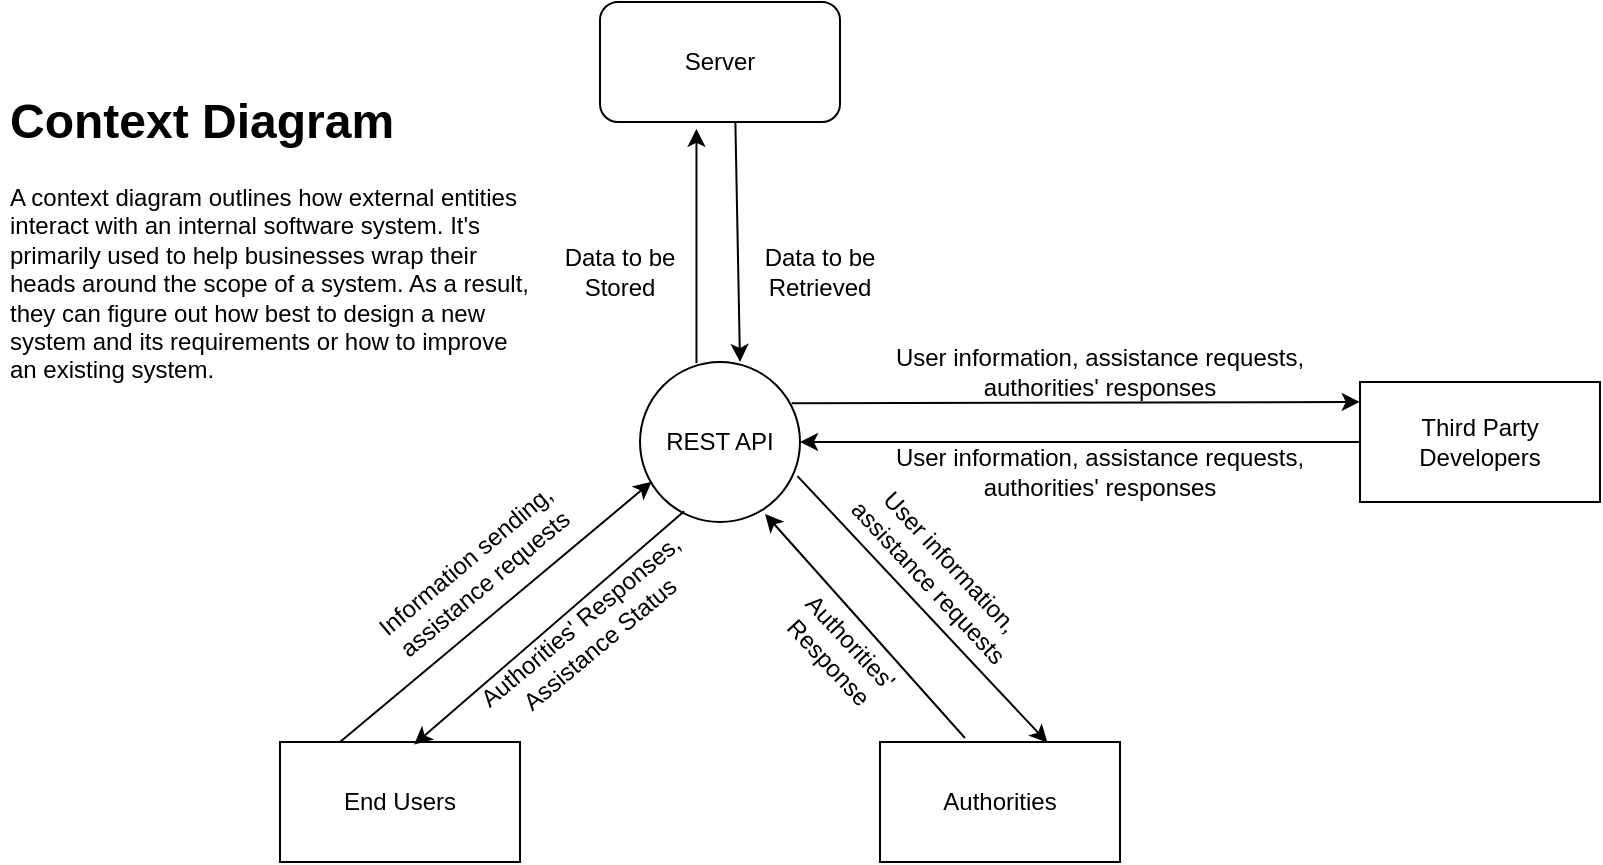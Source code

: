<mxfile version="16.5.6" type="github" pages="5">
  <diagram id="YzujsNq1Css8Sywb9bI2" name="context diagram">
    <mxGraphModel dx="2238" dy="1828" grid="1" gridSize="10" guides="1" tooltips="1" connect="1" arrows="1" fold="1" page="1" pageScale="1" pageWidth="850" pageHeight="1100" math="0" shadow="0">
      <root>
        <mxCell id="0" />
        <mxCell id="1" parent="0" />
        <mxCell id="rVb7NmRtOqhLB956JAOC-2" value="End Users" style="rounded=0;whiteSpace=wrap;html=1;" parent="1" vertex="1">
          <mxGeometry x="-340" y="255" width="120" height="60" as="geometry" />
        </mxCell>
        <mxCell id="rVb7NmRtOqhLB956JAOC-4" value="Authorities" style="rounded=0;whiteSpace=wrap;html=1;" parent="1" vertex="1">
          <mxGeometry x="-40" y="255" width="120" height="60" as="geometry" />
        </mxCell>
        <mxCell id="rVb7NmRtOqhLB956JAOC-5" value="Server" style="rounded=1;whiteSpace=wrap;html=1;" parent="1" vertex="1">
          <mxGeometry x="-180" y="-115" width="120" height="60" as="geometry" />
        </mxCell>
        <mxCell id="rVb7NmRtOqhLB956JAOC-6" value="REST API" style="ellipse;whiteSpace=wrap;html=1;aspect=fixed;" parent="1" vertex="1">
          <mxGeometry x="-160" y="65" width="80" height="80" as="geometry" />
        </mxCell>
        <mxCell id="rVb7NmRtOqhLB956JAOC-7" value="" style="endArrow=classic;html=1;rounded=0;exitX=0.25;exitY=0;exitDx=0;exitDy=0;entryX=0.073;entryY=0.748;entryDx=0;entryDy=0;entryPerimeter=0;" parent="1" source="rVb7NmRtOqhLB956JAOC-2" target="rVb7NmRtOqhLB956JAOC-6" edge="1">
          <mxGeometry width="50" height="50" relative="1" as="geometry">
            <mxPoint x="40" y="185" as="sourcePoint" />
            <mxPoint x="90" y="135" as="targetPoint" />
          </mxGeometry>
        </mxCell>
        <mxCell id="rVb7NmRtOqhLB956JAOC-8" value="" style="endArrow=classic;html=1;rounded=0;exitX=0.276;exitY=0.933;exitDx=0;exitDy=0;exitPerimeter=0;entryX=0.559;entryY=0.021;entryDx=0;entryDy=0;entryPerimeter=0;" parent="1" source="rVb7NmRtOqhLB956JAOC-6" target="rVb7NmRtOqhLB956JAOC-2" edge="1">
          <mxGeometry width="50" height="50" relative="1" as="geometry">
            <mxPoint x="-100" y="215" as="sourcePoint" />
            <mxPoint x="-50" y="165" as="targetPoint" />
          </mxGeometry>
        </mxCell>
        <mxCell id="rVb7NmRtOqhLB956JAOC-9" value="Information sending, assistance requests" style="text;html=1;strokeColor=none;fillColor=none;align=center;verticalAlign=middle;whiteSpace=wrap;rounded=0;rotation=-40;" parent="1" vertex="1">
          <mxGeometry x="-310" y="155" width="134.68" height="30" as="geometry" />
        </mxCell>
        <mxCell id="rVb7NmRtOqhLB956JAOC-11" value="Authorities&#39; Responses, Assistance Status" style="text;html=1;strokeColor=none;fillColor=none;align=center;verticalAlign=middle;whiteSpace=wrap;rounded=0;rotation=-40;" parent="1" vertex="1">
          <mxGeometry x="-250" y="185" width="130" height="30" as="geometry" />
        </mxCell>
        <mxCell id="rVb7NmRtOqhLB956JAOC-13" value="" style="endArrow=classic;html=1;rounded=0;exitX=0.353;exitY=0.007;exitDx=0;exitDy=0;exitPerimeter=0;entryX=0.402;entryY=1.057;entryDx=0;entryDy=0;entryPerimeter=0;" parent="1" source="rVb7NmRtOqhLB956JAOC-6" target="rVb7NmRtOqhLB956JAOC-5" edge="1">
          <mxGeometry width="50" height="50" relative="1" as="geometry">
            <mxPoint x="-130" y="85" as="sourcePoint" />
            <mxPoint x="-80" y="35" as="targetPoint" />
          </mxGeometry>
        </mxCell>
        <mxCell id="rVb7NmRtOqhLB956JAOC-14" value="" style="endArrow=classic;html=1;rounded=0;exitX=0.564;exitY=0.995;exitDx=0;exitDy=0;exitPerimeter=0;entryX=0.625;entryY=0;entryDx=0;entryDy=0;entryPerimeter=0;" parent="1" source="rVb7NmRtOqhLB956JAOC-5" target="rVb7NmRtOqhLB956JAOC-6" edge="1">
          <mxGeometry width="50" height="50" relative="1" as="geometry">
            <mxPoint x="-130" y="85" as="sourcePoint" />
            <mxPoint x="-80" y="35" as="targetPoint" />
          </mxGeometry>
        </mxCell>
        <mxCell id="rVb7NmRtOqhLB956JAOC-15" value="Data to be Stored" style="text;html=1;strokeColor=none;fillColor=none;align=center;verticalAlign=middle;whiteSpace=wrap;rounded=0;" parent="1" vertex="1">
          <mxGeometry x="-200" y="5" width="60" height="30" as="geometry" />
        </mxCell>
        <mxCell id="rVb7NmRtOqhLB956JAOC-16" value="Data to be Retrieved" style="text;html=1;strokeColor=none;fillColor=none;align=center;verticalAlign=middle;whiteSpace=wrap;rounded=0;" parent="1" vertex="1">
          <mxGeometry x="-100" y="5" width="60" height="30" as="geometry" />
        </mxCell>
        <mxCell id="rVb7NmRtOqhLB956JAOC-17" value="" style="endArrow=classic;html=1;rounded=0;entryX=0.782;entryY=0.95;entryDx=0;entryDy=0;entryPerimeter=0;exitX=0.354;exitY=-0.033;exitDx=0;exitDy=0;exitPerimeter=0;" parent="1" source="rVb7NmRtOqhLB956JAOC-4" target="rVb7NmRtOqhLB956JAOC-6" edge="1">
          <mxGeometry width="50" height="50" relative="1" as="geometry">
            <mxPoint x="-70" y="205" as="sourcePoint" />
            <mxPoint x="-20" y="155" as="targetPoint" />
          </mxGeometry>
        </mxCell>
        <mxCell id="rVb7NmRtOqhLB956JAOC-18" value="" style="endArrow=classic;html=1;rounded=0;exitX=0.984;exitY=0.713;exitDx=0;exitDy=0;exitPerimeter=0;entryX=0.698;entryY=0.006;entryDx=0;entryDy=0;entryPerimeter=0;" parent="1" source="rVb7NmRtOqhLB956JAOC-6" target="rVb7NmRtOqhLB956JAOC-4" edge="1">
          <mxGeometry width="50" height="50" relative="1" as="geometry">
            <mxPoint x="-70" y="205" as="sourcePoint" />
            <mxPoint x="-20" y="155" as="targetPoint" />
          </mxGeometry>
        </mxCell>
        <mxCell id="rVb7NmRtOqhLB956JAOC-19" value="User information, assistance requests" style="text;html=1;strokeColor=none;fillColor=none;align=center;verticalAlign=middle;whiteSpace=wrap;rounded=0;rotation=47;" parent="1" vertex="1">
          <mxGeometry x="-65" y="155" width="110" height="30" as="geometry" />
        </mxCell>
        <mxCell id="rVb7NmRtOqhLB956JAOC-20" value="Authorities&#39; Response" style="text;html=1;strokeColor=none;fillColor=none;align=center;verticalAlign=middle;whiteSpace=wrap;rounded=0;rotation=47;" parent="1" vertex="1">
          <mxGeometry x="-90" y="195" width="60" height="30" as="geometry" />
        </mxCell>
        <mxCell id="rVb7NmRtOqhLB956JAOC-21" value="Third Party Developers" style="rounded=0;whiteSpace=wrap;html=1;" parent="1" vertex="1">
          <mxGeometry x="200" y="75" width="120" height="60" as="geometry" />
        </mxCell>
        <mxCell id="rVb7NmRtOqhLB956JAOC-22" value="" style="endArrow=classic;html=1;rounded=0;exitX=0.948;exitY=0.258;exitDx=0;exitDy=0;exitPerimeter=0;entryX=-0.001;entryY=0.166;entryDx=0;entryDy=0;entryPerimeter=0;" parent="1" source="rVb7NmRtOqhLB956JAOC-6" target="rVb7NmRtOqhLB956JAOC-21" edge="1">
          <mxGeometry width="50" height="50" relative="1" as="geometry">
            <mxPoint x="30" y="175" as="sourcePoint" />
            <mxPoint x="80" y="125" as="targetPoint" />
          </mxGeometry>
        </mxCell>
        <mxCell id="rVb7NmRtOqhLB956JAOC-24" value="" style="endArrow=classic;html=1;rounded=0;entryX=1;entryY=0.5;entryDx=0;entryDy=0;exitX=0;exitY=0.5;exitDx=0;exitDy=0;" parent="1" source="rVb7NmRtOqhLB956JAOC-21" target="rVb7NmRtOqhLB956JAOC-6" edge="1">
          <mxGeometry width="50" height="50" relative="1" as="geometry">
            <mxPoint x="10" y="165" as="sourcePoint" />
            <mxPoint x="60" y="115" as="targetPoint" />
          </mxGeometry>
        </mxCell>
        <mxCell id="rVb7NmRtOqhLB956JAOC-25" value="User information, assistance requests, authorities&#39; responses" style="text;html=1;strokeColor=none;fillColor=none;align=center;verticalAlign=middle;whiteSpace=wrap;rounded=0;" parent="1" vertex="1">
          <mxGeometry x="-40" y="55" width="220" height="30" as="geometry" />
        </mxCell>
        <mxCell id="rVb7NmRtOqhLB956JAOC-26" value="User information, assistance requests, authorities&#39; responses" style="text;html=1;strokeColor=none;fillColor=none;align=center;verticalAlign=middle;whiteSpace=wrap;rounded=0;" parent="1" vertex="1">
          <mxGeometry x="-40" y="105" width="220" height="30" as="geometry" />
        </mxCell>
        <mxCell id="rVb7NmRtOqhLB956JAOC-27" value="&lt;h1&gt;Context Diagram&lt;/h1&gt;&lt;p&gt;A context diagram outlines how external entities interact with an internal software system. It&#39;s primarily used to help businesses wrap their heads around the scope of a system. As a result, they can figure out how best to design a new system and its requirements or how to improve an existing system.&lt;/p&gt;" style="text;html=1;strokeColor=none;fillColor=none;spacing=5;spacingTop=-20;whiteSpace=wrap;overflow=hidden;rounded=0;" parent="1" vertex="1">
          <mxGeometry x="-480" y="-75" width="270" height="160" as="geometry" />
        </mxCell>
      </root>
    </mxGraphModel>
  </diagram>
  <diagram id="ro_Wm9Bka7nu6NDt6QDS" name="use case diagram">
    <mxGraphModel dx="833" dy="1537" grid="1" gridSize="10" guides="1" tooltips="1" connect="1" arrows="1" fold="1" page="1" pageScale="1" pageWidth="850" pageHeight="1100" math="0" shadow="0">
      <root>
        <mxCell id="HEJtQDREEZxlNOJxsaQk-0" />
        <mxCell id="HEJtQDREEZxlNOJxsaQk-1" parent="HEJtQDREEZxlNOJxsaQk-0" />
        <mxCell id="ejQbFQXXSY1A5pd8Fjy1-0" value="End User" style="shape=umlActor;verticalLabelPosition=bottom;verticalAlign=top;html=1;outlineConnect=0;" vertex="1" parent="HEJtQDREEZxlNOJxsaQk-1">
          <mxGeometry x="650" y="30" width="30" height="60" as="geometry" />
        </mxCell>
        <mxCell id="ejQbFQXXSY1A5pd8Fjy1-1" value="Authorities" style="shape=umlActor;verticalLabelPosition=bottom;verticalAlign=top;html=1;outlineConnect=0;" vertex="1" parent="HEJtQDREEZxlNOJxsaQk-1">
          <mxGeometry x="1310" y="180" width="30" height="60" as="geometry" />
        </mxCell>
        <mxCell id="ejQbFQXXSY1A5pd8Fjy1-2" value="" style="rounded=0;whiteSpace=wrap;html=1;" vertex="1" parent="HEJtQDREEZxlNOJxsaQk-1">
          <mxGeometry x="750" y="-90" width="470" height="580" as="geometry" />
        </mxCell>
        <mxCell id="ejQbFQXXSY1A5pd8Fjy1-3" value="Third party&lt;br&gt;Developers" style="shape=umlActor;verticalLabelPosition=bottom;verticalAlign=top;html=1;outlineConnect=0;" vertex="1" parent="HEJtQDREEZxlNOJxsaQk-1">
          <mxGeometry x="650" y="270" width="30" height="60" as="geometry" />
        </mxCell>
        <mxCell id="ejQbFQXXSY1A5pd8Fjy1-4" value="Send information, location" style="ellipse;whiteSpace=wrap;html=1;" vertex="1" parent="HEJtQDREEZxlNOJxsaQk-1">
          <mxGeometry x="790" y="-10" width="120" height="80" as="geometry" />
        </mxCell>
        <mxCell id="ejQbFQXXSY1A5pd8Fjy1-5" value="" style="endArrow=none;html=1;rounded=0;" edge="1" parent="HEJtQDREEZxlNOJxsaQk-1" source="ejQbFQXXSY1A5pd8Fjy1-0" target="ejQbFQXXSY1A5pd8Fjy1-4">
          <mxGeometry width="50" height="50" relative="1" as="geometry">
            <mxPoint x="700" y="20" as="sourcePoint" />
            <mxPoint x="1010" y="70" as="targetPoint" />
          </mxGeometry>
        </mxCell>
        <mxCell id="ejQbFQXXSY1A5pd8Fjy1-6" value="&lt;h1&gt;REST API&lt;/h1&gt;" style="text;html=1;strokeColor=none;fillColor=none;spacing=5;spacingTop=-20;whiteSpace=wrap;overflow=hidden;rounded=0;" vertex="1" parent="HEJtQDREEZxlNOJxsaQk-1">
          <mxGeometry x="760" y="-80" width="120" height="40" as="geometry" />
        </mxCell>
        <mxCell id="ejQbFQXXSY1A5pd8Fjy1-7" value="Save user data for faster more reliable access" style="ellipse;whiteSpace=wrap;html=1;" vertex="1" parent="HEJtQDREEZxlNOJxsaQk-1">
          <mxGeometry x="1000" y="-40" width="120" height="80" as="geometry" />
        </mxCell>
        <mxCell id="ejQbFQXXSY1A5pd8Fjy1-8" value="&amp;lt;&amp;lt;include&amp;gt;&amp;gt;" style="text;html=1;strokeColor=none;fillColor=none;align=center;verticalAlign=middle;whiteSpace=wrap;rounded=0;rotation=-10;" vertex="1" parent="HEJtQDREEZxlNOJxsaQk-1">
          <mxGeometry x="920" y="-15" width="60" height="30" as="geometry" />
        </mxCell>
        <mxCell id="ejQbFQXXSY1A5pd8Fjy1-9" value="Send request&amp;nbsp;&lt;br&gt;for help" style="ellipse;whiteSpace=wrap;html=1;" vertex="1" parent="HEJtQDREEZxlNOJxsaQk-1">
          <mxGeometry x="790" y="110" width="120" height="80" as="geometry" />
        </mxCell>
        <mxCell id="ejQbFQXXSY1A5pd8Fjy1-10" value="" style="endArrow=none;html=1;rounded=0;" edge="1" parent="HEJtQDREEZxlNOJxsaQk-1" source="ejQbFQXXSY1A5pd8Fjy1-0" target="ejQbFQXXSY1A5pd8Fjy1-9">
          <mxGeometry width="50" height="50" relative="1" as="geometry">
            <mxPoint x="920" y="160" as="sourcePoint" />
            <mxPoint x="970" y="110" as="targetPoint" />
          </mxGeometry>
        </mxCell>
        <mxCell id="ejQbFQXXSY1A5pd8Fjy1-11" value="Retrieve saved&lt;br&gt;user data to send to&lt;br&gt;server" style="ellipse;whiteSpace=wrap;html=1;" vertex="1" parent="HEJtQDREEZxlNOJxsaQk-1">
          <mxGeometry x="945" y="170" width="120" height="80" as="geometry" />
        </mxCell>
        <mxCell id="ejQbFQXXSY1A5pd8Fjy1-12" value="User data in DB" style="ellipse;whiteSpace=wrap;html=1;" vertex="1" parent="HEJtQDREEZxlNOJxsaQk-1">
          <mxGeometry x="1080" y="70" width="120" height="80" as="geometry" />
        </mxCell>
        <mxCell id="ejQbFQXXSY1A5pd8Fjy1-13" value="" style="endArrow=classic;html=1;rounded=0;" edge="1" parent="HEJtQDREEZxlNOJxsaQk-1" source="ejQbFQXXSY1A5pd8Fjy1-4" target="ejQbFQXXSY1A5pd8Fjy1-7">
          <mxGeometry width="50" height="50" relative="1" as="geometry">
            <mxPoint x="920" y="80" as="sourcePoint" />
            <mxPoint x="970" y="30" as="targetPoint" />
          </mxGeometry>
        </mxCell>
        <mxCell id="ejQbFQXXSY1A5pd8Fjy1-14" value="" style="endArrow=classic;html=1;rounded=0;" edge="1" parent="HEJtQDREEZxlNOJxsaQk-1" source="ejQbFQXXSY1A5pd8Fjy1-9" target="ejQbFQXXSY1A5pd8Fjy1-11">
          <mxGeometry width="50" height="50" relative="1" as="geometry">
            <mxPoint x="1030" y="160" as="sourcePoint" />
            <mxPoint x="1080" y="110" as="targetPoint" />
          </mxGeometry>
        </mxCell>
        <mxCell id="ejQbFQXXSY1A5pd8Fjy1-15" value="" style="endArrow=classic;startArrow=classic;html=1;rounded=0;" edge="1" parent="HEJtQDREEZxlNOJxsaQk-1" source="ejQbFQXXSY1A5pd8Fjy1-11" target="ejQbFQXXSY1A5pd8Fjy1-12">
          <mxGeometry width="50" height="50" relative="1" as="geometry">
            <mxPoint x="1030" y="160" as="sourcePoint" />
            <mxPoint x="1080" y="110" as="targetPoint" />
          </mxGeometry>
        </mxCell>
        <mxCell id="ejQbFQXXSY1A5pd8Fjy1-16" value="No saved user&amp;nbsp;&lt;br&gt;data" style="ellipse;whiteSpace=wrap;html=1;" vertex="1" parent="HEJtQDREEZxlNOJxsaQk-1">
          <mxGeometry x="930" y="60" width="120" height="80" as="geometry" />
        </mxCell>
        <mxCell id="ejQbFQXXSY1A5pd8Fjy1-17" value="" style="endArrow=classic;html=1;rounded=0;" edge="1" parent="HEJtQDREEZxlNOJxsaQk-1" source="ejQbFQXXSY1A5pd8Fjy1-11" target="ejQbFQXXSY1A5pd8Fjy1-16">
          <mxGeometry width="50" height="50" relative="1" as="geometry">
            <mxPoint x="1010" y="150" as="sourcePoint" />
            <mxPoint x="1060" y="100" as="targetPoint" />
          </mxGeometry>
        </mxCell>
        <mxCell id="ejQbFQXXSY1A5pd8Fjy1-18" value="" style="endArrow=classic;html=1;rounded=0;" edge="1" parent="HEJtQDREEZxlNOJxsaQk-1" source="ejQbFQXXSY1A5pd8Fjy1-16" target="ejQbFQXXSY1A5pd8Fjy1-4">
          <mxGeometry width="50" height="50" relative="1" as="geometry">
            <mxPoint x="1010" y="150" as="sourcePoint" />
            <mxPoint x="1060" y="100" as="targetPoint" />
          </mxGeometry>
        </mxCell>
        <mxCell id="ejQbFQXXSY1A5pd8Fjy1-19" value="Request Record" style="ellipse;whiteSpace=wrap;html=1;" vertex="1" parent="HEJtQDREEZxlNOJxsaQk-1">
          <mxGeometry x="945" y="290" width="120" height="80" as="geometry" />
        </mxCell>
        <mxCell id="ejQbFQXXSY1A5pd8Fjy1-20" value="" style="endArrow=classic;html=1;rounded=0;" edge="1" parent="HEJtQDREEZxlNOJxsaQk-1" source="ejQbFQXXSY1A5pd8Fjy1-7" target="ejQbFQXXSY1A5pd8Fjy1-12">
          <mxGeometry width="50" height="50" relative="1" as="geometry">
            <mxPoint x="980" y="220" as="sourcePoint" />
            <mxPoint x="1030" y="170" as="targetPoint" />
          </mxGeometry>
        </mxCell>
        <mxCell id="ejQbFQXXSY1A5pd8Fjy1-21" value="" style="endArrow=classic;html=1;rounded=0;" edge="1" parent="HEJtQDREEZxlNOJxsaQk-1" source="ejQbFQXXSY1A5pd8Fjy1-11" target="ejQbFQXXSY1A5pd8Fjy1-19">
          <mxGeometry width="50" height="50" relative="1" as="geometry">
            <mxPoint x="980" y="220" as="sourcePoint" />
            <mxPoint x="1030" y="170" as="targetPoint" />
          </mxGeometry>
        </mxCell>
        <mxCell id="ejQbFQXXSY1A5pd8Fjy1-22" value="Retrieve Requests" style="ellipse;whiteSpace=wrap;html=1;" vertex="1" parent="HEJtQDREEZxlNOJxsaQk-1">
          <mxGeometry x="1080" y="170" width="120" height="80" as="geometry" />
        </mxCell>
        <mxCell id="ejQbFQXXSY1A5pd8Fjy1-23" value="" style="endArrow=none;html=1;rounded=0;" edge="1" parent="HEJtQDREEZxlNOJxsaQk-1" source="ejQbFQXXSY1A5pd8Fjy1-22" target="ejQbFQXXSY1A5pd8Fjy1-1">
          <mxGeometry width="50" height="50" relative="1" as="geometry">
            <mxPoint x="1050" y="300" as="sourcePoint" />
            <mxPoint x="1100" y="250" as="targetPoint" />
          </mxGeometry>
        </mxCell>
        <mxCell id="ejQbFQXXSY1A5pd8Fjy1-24" value="" style="endArrow=classic;html=1;rounded=0;" edge="1" parent="HEJtQDREEZxlNOJxsaQk-1" source="ejQbFQXXSY1A5pd8Fjy1-19" target="ejQbFQXXSY1A5pd8Fjy1-22">
          <mxGeometry width="50" height="50" relative="1" as="geometry">
            <mxPoint x="1050" y="300" as="sourcePoint" />
            <mxPoint x="1100" y="250" as="targetPoint" />
          </mxGeometry>
        </mxCell>
        <mxCell id="ejQbFQXXSY1A5pd8Fjy1-25" value="Update Request&amp;nbsp;" style="ellipse;whiteSpace=wrap;html=1;" vertex="1" parent="HEJtQDREEZxlNOJxsaQk-1">
          <mxGeometry x="1080" y="260" width="120" height="80" as="geometry" />
        </mxCell>
        <mxCell id="ejQbFQXXSY1A5pd8Fjy1-26" value="" style="endArrow=none;html=1;rounded=0;" edge="1" parent="HEJtQDREEZxlNOJxsaQk-1" source="ejQbFQXXSY1A5pd8Fjy1-25" target="ejQbFQXXSY1A5pd8Fjy1-1">
          <mxGeometry width="50" height="50" relative="1" as="geometry">
            <mxPoint x="1010" y="280" as="sourcePoint" />
            <mxPoint x="1060" y="230" as="targetPoint" />
          </mxGeometry>
        </mxCell>
        <mxCell id="ejQbFQXXSY1A5pd8Fjy1-27" value="" style="endArrow=classic;html=1;rounded=0;" edge="1" parent="HEJtQDREEZxlNOJxsaQk-1" source="ejQbFQXXSY1A5pd8Fjy1-25" target="ejQbFQXXSY1A5pd8Fjy1-19">
          <mxGeometry width="50" height="50" relative="1" as="geometry">
            <mxPoint x="1010" y="280" as="sourcePoint" />
            <mxPoint x="1060" y="230" as="targetPoint" />
          </mxGeometry>
        </mxCell>
        <mxCell id="ejQbFQXXSY1A5pd8Fjy1-28" value="Retrieve Requests" style="ellipse;whiteSpace=wrap;html=1;" vertex="1" parent="HEJtQDREEZxlNOJxsaQk-1">
          <mxGeometry x="780" y="290" width="120" height="80" as="geometry" />
        </mxCell>
        <mxCell id="ejQbFQXXSY1A5pd8Fjy1-29" value="" style="endArrow=none;html=1;rounded=0;" edge="1" parent="HEJtQDREEZxlNOJxsaQk-1" source="ejQbFQXXSY1A5pd8Fjy1-3" target="ejQbFQXXSY1A5pd8Fjy1-28">
          <mxGeometry width="50" height="50" relative="1" as="geometry">
            <mxPoint x="980" y="250" as="sourcePoint" />
            <mxPoint x="1030" y="200" as="targetPoint" />
          </mxGeometry>
        </mxCell>
        <mxCell id="ejQbFQXXSY1A5pd8Fjy1-30" value="" style="endArrow=classic;html=1;rounded=0;" edge="1" parent="HEJtQDREEZxlNOJxsaQk-1" source="ejQbFQXXSY1A5pd8Fjy1-19" target="ejQbFQXXSY1A5pd8Fjy1-28">
          <mxGeometry width="50" height="50" relative="1" as="geometry">
            <mxPoint x="980" y="310" as="sourcePoint" />
            <mxPoint x="1030" y="260" as="targetPoint" />
          </mxGeometry>
        </mxCell>
        <mxCell id="ejQbFQXXSY1A5pd8Fjy1-31" value="Update Request&amp;nbsp;" style="ellipse;whiteSpace=wrap;html=1;" vertex="1" parent="HEJtQDREEZxlNOJxsaQk-1">
          <mxGeometry x="780" y="380" width="120" height="80" as="geometry" />
        </mxCell>
        <mxCell id="ejQbFQXXSY1A5pd8Fjy1-32" value="" style="endArrow=classic;html=1;rounded=0;" edge="1" parent="HEJtQDREEZxlNOJxsaQk-1" source="ejQbFQXXSY1A5pd8Fjy1-31" target="ejQbFQXXSY1A5pd8Fjy1-19">
          <mxGeometry width="50" height="50" relative="1" as="geometry">
            <mxPoint x="1105.143" y="393.434" as="sourcePoint" />
            <mxPoint x="1059.813" y="366.598" as="targetPoint" />
          </mxGeometry>
        </mxCell>
        <mxCell id="ejQbFQXXSY1A5pd8Fjy1-33" value="" style="endArrow=none;html=1;rounded=0;" edge="1" parent="HEJtQDREEZxlNOJxsaQk-1" source="ejQbFQXXSY1A5pd8Fjy1-3" target="ejQbFQXXSY1A5pd8Fjy1-31">
          <mxGeometry width="50" height="50" relative="1" as="geometry">
            <mxPoint x="980" y="250" as="sourcePoint" />
            <mxPoint x="1030" y="200" as="targetPoint" />
          </mxGeometry>
        </mxCell>
        <mxCell id="ejQbFQXXSY1A5pd8Fjy1-34" value="" style="endArrow=none;html=1;rounded=0;" edge="1" parent="HEJtQDREEZxlNOJxsaQk-1" source="ejQbFQXXSY1A5pd8Fjy1-3" target="ejQbFQXXSY1A5pd8Fjy1-4">
          <mxGeometry width="50" height="50" relative="1" as="geometry">
            <mxPoint x="980" y="190" as="sourcePoint" />
            <mxPoint x="1030" y="140" as="targetPoint" />
          </mxGeometry>
        </mxCell>
        <mxCell id="ejQbFQXXSY1A5pd8Fjy1-35" value="" style="endArrow=none;html=1;rounded=0;" edge="1" parent="HEJtQDREEZxlNOJxsaQk-1" source="ejQbFQXXSY1A5pd8Fjy1-3" target="ejQbFQXXSY1A5pd8Fjy1-9">
          <mxGeometry width="50" height="50" relative="1" as="geometry">
            <mxPoint x="980" y="190" as="sourcePoint" />
            <mxPoint x="1030" y="140" as="targetPoint" />
          </mxGeometry>
        </mxCell>
        <mxCell id="ejQbFQXXSY1A5pd8Fjy1-36" value="Prepare Database" style="ellipse;whiteSpace=wrap;html=1;" vertex="1" parent="HEJtQDREEZxlNOJxsaQk-1">
          <mxGeometry x="1040" y="380" width="120" height="80" as="geometry" />
        </mxCell>
        <mxCell id="ejQbFQXXSY1A5pd8Fjy1-37" value="Backend&lt;br&gt;Service" style="shape=umlActor;verticalLabelPosition=bottom;verticalAlign=top;html=1;outlineConnect=0;" vertex="1" parent="HEJtQDREEZxlNOJxsaQk-1">
          <mxGeometry x="1310" y="390" width="30" height="60" as="geometry" />
        </mxCell>
        <mxCell id="ejQbFQXXSY1A5pd8Fjy1-38" value="" style="endArrow=none;html=1;rounded=0;" edge="1" parent="HEJtQDREEZxlNOJxsaQk-1" source="ejQbFQXXSY1A5pd8Fjy1-36" target="ejQbFQXXSY1A5pd8Fjy1-37">
          <mxGeometry width="50" height="50" relative="1" as="geometry">
            <mxPoint x="1100" y="270" as="sourcePoint" />
            <mxPoint x="1150" y="220" as="targetPoint" />
          </mxGeometry>
        </mxCell>
        <mxCell id="ejQbFQXXSY1A5pd8Fjy1-39" value="&lt;font style=&quot;font-size: 10px;&quot;&gt;&amp;lt;&amp;lt;include&amp;gt;&amp;gt;&lt;/font&gt;" style="text;html=1;strokeColor=none;fillColor=none;align=center;verticalAlign=middle;whiteSpace=wrap;rounded=0;rotation=20;" vertex="1" parent="HEJtQDREEZxlNOJxsaQk-1">
          <mxGeometry x="910" y="150" width="60" height="30" as="geometry" />
        </mxCell>
        <mxCell id="ejQbFQXXSY1A5pd8Fjy1-40" value="&lt;h1&gt;Use Case Diagram&lt;/h1&gt;&lt;p&gt;A use case diagram is a graphical depiction of a user&#39;s possible interactions with a system. A use case diagram shows various use cases and different types of users the system has and will often be accompanied by other types of diagrams as well. The use cases are represented by either circles or ellipses&lt;br&gt;&lt;/p&gt;" style="text;html=1;strokeColor=none;fillColor=none;spacing=5;spacingTop=-20;whiteSpace=wrap;overflow=hidden;rounded=0;fontSize=10;" vertex="1" parent="HEJtQDREEZxlNOJxsaQk-1">
          <mxGeometry x="425" y="-90" width="220" height="145" as="geometry" />
        </mxCell>
      </root>
    </mxGraphModel>
  </diagram>
  <diagram id="egM80Y1MW6chCoYgu_37" name="class diagram">
    <mxGraphModel dx="1683" dy="437" grid="1" gridSize="10" guides="1" tooltips="1" connect="1" arrows="1" fold="1" page="1" pageScale="1" pageWidth="850" pageHeight="1100" math="0" shadow="0">
      <root>
        <mxCell id="T9Se10F9xizjyvAUqpJq-0" />
        <mxCell id="T9Se10F9xizjyvAUqpJq-1" parent="T9Se10F9xizjyvAUqpJq-0" />
        <mxCell id="2IM4HBsgsDVFIalXAp-3-0" value="User" style="swimlane;fontStyle=1;align=center;verticalAlign=top;childLayout=stackLayout;horizontal=1;startSize=26;horizontalStack=0;resizeParent=1;resizeParentMax=0;resizeLast=0;collapsible=1;marginBottom=0;fontSize=10;" vertex="1" parent="T9Se10F9xizjyvAUqpJq-1">
          <mxGeometry x="-380" y="816" width="160" height="208" as="geometry">
            <mxRectangle x="340" y="530" width="60" height="30" as="alternateBounds" />
          </mxGeometry>
        </mxCell>
        <mxCell id="2IM4HBsgsDVFIalXAp-3-1" value="+ ID: int" style="text;strokeColor=none;fillColor=none;align=left;verticalAlign=top;spacingLeft=4;spacingRight=4;overflow=hidden;rotatable=0;points=[[0,0.5],[1,0.5]];portConstraint=eastwest;fontSize=10;" vertex="1" parent="2IM4HBsgsDVFIalXAp-3-0">
          <mxGeometry y="26" width="160" height="24" as="geometry" />
        </mxCell>
        <mxCell id="2IM4HBsgsDVFIalXAp-3-2" value="+ Name: str" style="text;strokeColor=none;fillColor=none;align=left;verticalAlign=top;spacingLeft=4;spacingRight=4;overflow=hidden;rotatable=0;points=[[0,0.5],[1,0.5]];portConstraint=eastwest;fontSize=10;" vertex="1" parent="2IM4HBsgsDVFIalXAp-3-0">
          <mxGeometry y="50" width="160" height="24" as="geometry" />
        </mxCell>
        <mxCell id="2IM4HBsgsDVFIalXAp-3-3" value="+ Address: Location" style="text;strokeColor=none;fillColor=none;align=left;verticalAlign=top;spacingLeft=4;spacingRight=4;overflow=hidden;rotatable=0;points=[[0,0.5],[1,0.5]];portConstraint=eastwest;fontSize=10;" vertex="1" parent="2IM4HBsgsDVFIalXAp-3-0">
          <mxGeometry y="74" width="160" height="24" as="geometry" />
        </mxCell>
        <mxCell id="2IM4HBsgsDVFIalXAp-3-4" value="+ Picture: img" style="text;strokeColor=none;fillColor=none;align=left;verticalAlign=top;spacingLeft=4;spacingRight=4;overflow=hidden;rotatable=0;points=[[0,0.5],[1,0.5]];portConstraint=eastwest;fontSize=10;" vertex="1" parent="2IM4HBsgsDVFIalXAp-3-0">
          <mxGeometry y="98" width="160" height="24" as="geometry" />
        </mxCell>
        <mxCell id="2IM4HBsgsDVFIalXAp-3-5" value="" style="line;strokeWidth=1;fillColor=none;align=left;verticalAlign=middle;spacingTop=-1;spacingLeft=3;spacingRight=3;rotatable=0;labelPosition=right;points=[];portConstraint=eastwest;fontSize=10;" vertex="1" parent="2IM4HBsgsDVFIalXAp-3-0">
          <mxGeometry y="122" width="160" height="8" as="geometry" />
        </mxCell>
        <mxCell id="2IM4HBsgsDVFIalXAp-3-6" value="+ updateInformation()" style="text;strokeColor=none;fillColor=none;align=left;verticalAlign=top;spacingLeft=4;spacingRight=4;overflow=hidden;rotatable=0;points=[[0,0.5],[1,0.5]];portConstraint=eastwest;fontSize=10;" vertex="1" parent="2IM4HBsgsDVFIalXAp-3-0">
          <mxGeometry y="130" width="160" height="26" as="geometry" />
        </mxCell>
        <mxCell id="2IM4HBsgsDVFIalXAp-3-7" value="+ sendRequest()" style="text;strokeColor=none;fillColor=none;align=left;verticalAlign=top;spacingLeft=4;spacingRight=4;overflow=hidden;rotatable=0;points=[[0,0.5],[1,0.5]];portConstraint=eastwest;fontSize=10;" vertex="1" parent="2IM4HBsgsDVFIalXAp-3-0">
          <mxGeometry y="156" width="160" height="26" as="geometry" />
        </mxCell>
        <mxCell id="2IM4HBsgsDVFIalXAp-3-8" value="+ deleteAccount()" style="text;strokeColor=none;fillColor=none;align=left;verticalAlign=top;spacingLeft=4;spacingRight=4;overflow=hidden;rotatable=0;points=[[0,0.5],[1,0.5]];portConstraint=eastwest;fontSize=10;" vertex="1" parent="2IM4HBsgsDVFIalXAp-3-0">
          <mxGeometry y="182" width="160" height="26" as="geometry" />
        </mxCell>
        <mxCell id="2IM4HBsgsDVFIalXAp-3-9" value="Location" style="swimlane;fontStyle=1;align=center;verticalAlign=top;childLayout=stackLayout;horizontal=1;startSize=26;horizontalStack=0;resizeParent=1;resizeParentMax=0;resizeLast=0;collapsible=1;marginBottom=0;fontSize=10;" vertex="1" parent="T9Se10F9xizjyvAUqpJq-1">
          <mxGeometry x="-240" y="566" width="160" height="182" as="geometry">
            <mxRectangle x="340" y="530" width="60" height="30" as="alternateBounds" />
          </mxGeometry>
        </mxCell>
        <mxCell id="2IM4HBsgsDVFIalXAp-3-10" value="+ Street: str" style="text;strokeColor=none;fillColor=none;align=left;verticalAlign=top;spacingLeft=4;spacingRight=4;overflow=hidden;rotatable=0;points=[[0,0.5],[1,0.5]];portConstraint=eastwest;fontSize=10;" vertex="1" parent="2IM4HBsgsDVFIalXAp-3-9">
          <mxGeometry y="26" width="160" height="24" as="geometry" />
        </mxCell>
        <mxCell id="2IM4HBsgsDVFIalXAp-3-11" value="+ Barangay: str" style="text;strokeColor=none;fillColor=none;align=left;verticalAlign=top;spacingLeft=4;spacingRight=4;overflow=hidden;rotatable=0;points=[[0,0.5],[1,0.5]];portConstraint=eastwest;fontSize=10;" vertex="1" parent="2IM4HBsgsDVFIalXAp-3-9">
          <mxGeometry y="50" width="160" height="24" as="geometry" />
        </mxCell>
        <mxCell id="2IM4HBsgsDVFIalXAp-3-12" value="+ City: str" style="text;strokeColor=none;fillColor=none;align=left;verticalAlign=top;spacingLeft=4;spacingRight=4;overflow=hidden;rotatable=0;points=[[0,0.5],[1,0.5]];portConstraint=eastwest;fontSize=10;" vertex="1" parent="2IM4HBsgsDVFIalXAp-3-9">
          <mxGeometry y="74" width="160" height="24" as="geometry" />
        </mxCell>
        <mxCell id="2IM4HBsgsDVFIalXAp-3-13" value="+ Region: str" style="text;strokeColor=none;fillColor=none;align=left;verticalAlign=top;spacingLeft=4;spacingRight=4;overflow=hidden;rotatable=0;points=[[0,0.5],[1,0.5]];portConstraint=eastwest;fontSize=10;" vertex="1" parent="2IM4HBsgsDVFIalXAp-3-9">
          <mxGeometry y="98" width="160" height="24" as="geometry" />
        </mxCell>
        <mxCell id="2IM4HBsgsDVFIalXAp-3-14" value="" style="line;strokeWidth=1;fillColor=none;align=left;verticalAlign=middle;spacingTop=-1;spacingLeft=3;spacingRight=3;rotatable=0;labelPosition=right;points=[];portConstraint=eastwest;fontSize=10;" vertex="1" parent="2IM4HBsgsDVFIalXAp-3-9">
          <mxGeometry y="122" width="160" height="8" as="geometry" />
        </mxCell>
        <mxCell id="2IM4HBsgsDVFIalXAp-3-15" value="+ validate(): bool" style="text;strokeColor=none;fillColor=none;align=left;verticalAlign=top;spacingLeft=4;spacingRight=4;overflow=hidden;rotatable=0;points=[[0,0.5],[1,0.5]];portConstraint=eastwest;fontSize=10;" vertex="1" parent="2IM4HBsgsDVFIalXAp-3-9">
          <mxGeometry y="130" width="160" height="26" as="geometry" />
        </mxCell>
        <mxCell id="2IM4HBsgsDVFIalXAp-3-16" value="+ getLocation(): str" style="text;strokeColor=none;fillColor=none;align=left;verticalAlign=top;spacingLeft=4;spacingRight=4;overflow=hidden;rotatable=0;points=[[0,0.5],[1,0.5]];portConstraint=eastwest;fontSize=10;" vertex="1" parent="2IM4HBsgsDVFIalXAp-3-9">
          <mxGeometry y="156" width="160" height="26" as="geometry" />
        </mxCell>
        <mxCell id="2IM4HBsgsDVFIalXAp-3-17" value="" style="endArrow=classic;html=1;rounded=0;fontSize=10;exitX=1.002;exitY=0.381;exitDx=0;exitDy=0;exitPerimeter=0;entryX=0.5;entryY=1;entryDx=0;entryDy=0;" edge="1" parent="T9Se10F9xizjyvAUqpJq-1" source="2IM4HBsgsDVFIalXAp-3-3" target="2IM4HBsgsDVFIalXAp-3-9">
          <mxGeometry relative="1" as="geometry">
            <mxPoint x="-20" y="376" as="sourcePoint" />
            <mxPoint x="40" y="546" as="targetPoint" />
            <Array as="points">
              <mxPoint x="-160" y="900" />
            </Array>
          </mxGeometry>
        </mxCell>
        <mxCell id="2IM4HBsgsDVFIalXAp-3-18" value="Located At" style="edgeLabel;resizable=0;html=1;align=center;verticalAlign=middle;fontSize=10;" connectable="0" vertex="1" parent="2IM4HBsgsDVFIalXAp-3-17">
          <mxGeometry relative="1" as="geometry" />
        </mxCell>
        <mxCell id="2IM4HBsgsDVFIalXAp-3-19" value="Request" style="swimlane;fontStyle=1;align=center;verticalAlign=top;childLayout=stackLayout;horizontal=1;startSize=26;horizontalStack=0;resizeParent=1;resizeParentMax=0;resizeLast=0;collapsible=1;marginBottom=0;fontSize=10;" vertex="1" parent="T9Se10F9xizjyvAUqpJq-1">
          <mxGeometry x="-230" y="1046" width="160" height="206" as="geometry">
            <mxRectangle x="340" y="530" width="60" height="30" as="alternateBounds" />
          </mxGeometry>
        </mxCell>
        <mxCell id="2IM4HBsgsDVFIalXAp-3-20" value="+ ID: int" style="text;strokeColor=none;fillColor=none;align=left;verticalAlign=top;spacingLeft=4;spacingRight=4;overflow=hidden;rotatable=0;points=[[0,0.5],[1,0.5]];portConstraint=eastwest;fontSize=10;" vertex="1" parent="2IM4HBsgsDVFIalXAp-3-19">
          <mxGeometry y="26" width="160" height="24" as="geometry" />
        </mxCell>
        <mxCell id="2IM4HBsgsDVFIalXAp-3-21" value="+ User: User" style="text;strokeColor=none;fillColor=none;align=left;verticalAlign=top;spacingLeft=4;spacingRight=4;overflow=hidden;rotatable=0;points=[[0,0.5],[1,0.5]];portConstraint=eastwest;fontSize=10;" vertex="1" parent="2IM4HBsgsDVFIalXAp-3-19">
          <mxGeometry y="50" width="160" height="24" as="geometry" />
        </mxCell>
        <mxCell id="2IM4HBsgsDVFIalXAp-3-22" value="+ Assignee: Rescuer" style="text;strokeColor=none;fillColor=none;align=left;verticalAlign=top;spacingLeft=4;spacingRight=4;overflow=hidden;rotatable=0;points=[[0,0.5],[1,0.5]];portConstraint=eastwest;fontSize=10;" vertex="1" parent="2IM4HBsgsDVFIalXAp-3-19">
          <mxGeometry y="74" width="160" height="24" as="geometry" />
        </mxCell>
        <mxCell id="2IM4HBsgsDVFIalXAp-3-23" value="+ Type: str" style="text;strokeColor=none;fillColor=none;align=left;verticalAlign=top;spacingLeft=4;spacingRight=4;overflow=hidden;rotatable=0;points=[[0,0.5],[1,0.5]];portConstraint=eastwest;fontSize=10;" vertex="1" parent="2IM4HBsgsDVFIalXAp-3-19">
          <mxGeometry y="98" width="160" height="24" as="geometry" />
        </mxCell>
        <mxCell id="2IM4HBsgsDVFIalXAp-3-24" value="+ Status: str" style="text;strokeColor=none;fillColor=none;align=left;verticalAlign=top;spacingLeft=4;spacingRight=4;overflow=hidden;rotatable=0;points=[[0,0.5],[1,0.5]];portConstraint=eastwest;fontSize=10;" vertex="1" parent="2IM4HBsgsDVFIalXAp-3-19">
          <mxGeometry y="122" width="160" height="24" as="geometry" />
        </mxCell>
        <mxCell id="2IM4HBsgsDVFIalXAp-3-25" value="" style="line;strokeWidth=1;fillColor=none;align=left;verticalAlign=middle;spacingTop=-1;spacingLeft=3;spacingRight=3;rotatable=0;labelPosition=right;points=[];portConstraint=eastwest;fontSize=10;" vertex="1" parent="2IM4HBsgsDVFIalXAp-3-19">
          <mxGeometry y="146" width="160" height="8" as="geometry" />
        </mxCell>
        <mxCell id="2IM4HBsgsDVFIalXAp-3-26" value="+ updateRecord(): str" style="text;strokeColor=none;fillColor=none;align=left;verticalAlign=top;spacingLeft=4;spacingRight=4;overflow=hidden;rotatable=0;points=[[0,0.5],[1,0.5]];portConstraint=eastwest;fontSize=10;" vertex="1" parent="2IM4HBsgsDVFIalXAp-3-19">
          <mxGeometry y="154" width="160" height="26" as="geometry" />
        </mxCell>
        <mxCell id="2IM4HBsgsDVFIalXAp-3-27" value="+ getInformation(): str" style="text;strokeColor=none;fillColor=none;align=left;verticalAlign=top;spacingLeft=4;spacingRight=4;overflow=hidden;rotatable=0;points=[[0,0.5],[1,0.5]];portConstraint=eastwest;fontSize=10;" vertex="1" parent="2IM4HBsgsDVFIalXAp-3-19">
          <mxGeometry y="180" width="160" height="26" as="geometry" />
        </mxCell>
        <mxCell id="2IM4HBsgsDVFIalXAp-3-28" value="Rescuer" style="swimlane;fontStyle=1;align=center;verticalAlign=top;childLayout=stackLayout;horizontal=1;startSize=26;horizontalStack=0;resizeParent=1;resizeParentMax=0;resizeLast=0;collapsible=1;marginBottom=0;fontSize=10;" vertex="1" parent="T9Se10F9xizjyvAUqpJq-1">
          <mxGeometry x="-90" y="816" width="160" height="208" as="geometry">
            <mxRectangle x="340" y="530" width="60" height="30" as="alternateBounds" />
          </mxGeometry>
        </mxCell>
        <mxCell id="2IM4HBsgsDVFIalXAp-3-29" value="+ ID: int" style="text;strokeColor=none;fillColor=none;align=left;verticalAlign=top;spacingLeft=4;spacingRight=4;overflow=hidden;rotatable=0;points=[[0,0.5],[1,0.5]];portConstraint=eastwest;fontSize=10;" vertex="1" parent="2IM4HBsgsDVFIalXAp-3-28">
          <mxGeometry y="26" width="160" height="24" as="geometry" />
        </mxCell>
        <mxCell id="2IM4HBsgsDVFIalXAp-3-30" value="+ Name: str" style="text;strokeColor=none;fillColor=none;align=left;verticalAlign=top;spacingLeft=4;spacingRight=4;overflow=hidden;rotatable=0;points=[[0,0.5],[1,0.5]];portConstraint=eastwest;fontSize=10;" vertex="1" parent="2IM4HBsgsDVFIalXAp-3-28">
          <mxGeometry y="50" width="160" height="24" as="geometry" />
        </mxCell>
        <mxCell id="2IM4HBsgsDVFIalXAp-3-31" value="+ Address: Location" style="text;strokeColor=none;fillColor=none;align=left;verticalAlign=top;spacingLeft=4;spacingRight=4;overflow=hidden;rotatable=0;points=[[0,0.5],[1,0.5]];portConstraint=eastwest;fontSize=10;" vertex="1" parent="2IM4HBsgsDVFIalXAp-3-28">
          <mxGeometry y="74" width="160" height="24" as="geometry" />
        </mxCell>
        <mxCell id="2IM4HBsgsDVFIalXAp-3-32" value="+ Picture: img" style="text;strokeColor=none;fillColor=none;align=left;verticalAlign=top;spacingLeft=4;spacingRight=4;overflow=hidden;rotatable=0;points=[[0,0.5],[1,0.5]];portConstraint=eastwest;fontSize=10;" vertex="1" parent="2IM4HBsgsDVFIalXAp-3-28">
          <mxGeometry y="98" width="160" height="24" as="geometry" />
        </mxCell>
        <mxCell id="2IM4HBsgsDVFIalXAp-3-33" value="" style="line;strokeWidth=1;fillColor=none;align=left;verticalAlign=middle;spacingTop=-1;spacingLeft=3;spacingRight=3;rotatable=0;labelPosition=right;points=[];portConstraint=eastwest;fontSize=10;" vertex="1" parent="2IM4HBsgsDVFIalXAp-3-28">
          <mxGeometry y="122" width="160" height="8" as="geometry" />
        </mxCell>
        <mxCell id="2IM4HBsgsDVFIalXAp-3-34" value="+ updateInformation()" style="text;strokeColor=none;fillColor=none;align=left;verticalAlign=top;spacingLeft=4;spacingRight=4;overflow=hidden;rotatable=0;points=[[0,0.5],[1,0.5]];portConstraint=eastwest;fontSize=10;" vertex="1" parent="2IM4HBsgsDVFIalXAp-3-28">
          <mxGeometry y="130" width="160" height="26" as="geometry" />
        </mxCell>
        <mxCell id="2IM4HBsgsDVFIalXAp-3-35" value="+ updateRequest()" style="text;strokeColor=none;fillColor=none;align=left;verticalAlign=top;spacingLeft=4;spacingRight=4;overflow=hidden;rotatable=0;points=[[0,0.5],[1,0.5]];portConstraint=eastwest;fontSize=10;" vertex="1" parent="2IM4HBsgsDVFIalXAp-3-28">
          <mxGeometry y="156" width="160" height="26" as="geometry" />
        </mxCell>
        <mxCell id="2IM4HBsgsDVFIalXAp-3-36" value="+ deleteAccount()" style="text;strokeColor=none;fillColor=none;align=left;verticalAlign=top;spacingLeft=4;spacingRight=4;overflow=hidden;rotatable=0;points=[[0,0.5],[1,0.5]];portConstraint=eastwest;fontSize=10;" vertex="1" parent="2IM4HBsgsDVFIalXAp-3-28">
          <mxGeometry y="182" width="160" height="26" as="geometry" />
        </mxCell>
        <mxCell id="2IM4HBsgsDVFIalXAp-3-37" value="" style="endArrow=classic;html=1;rounded=0;fontSize=10;exitX=-0.001;exitY=0.398;exitDx=0;exitDy=0;exitPerimeter=0;" edge="1" parent="T9Se10F9xizjyvAUqpJq-1" source="2IM4HBsgsDVFIalXAp-3-31">
          <mxGeometry relative="1" as="geometry">
            <mxPoint x="-209.68" y="395.144" as="sourcePoint" />
            <mxPoint x="-160" y="746" as="targetPoint" />
            <Array as="points">
              <mxPoint x="-160" y="900" />
            </Array>
          </mxGeometry>
        </mxCell>
        <mxCell id="2IM4HBsgsDVFIalXAp-3-38" value="Located At" style="edgeLabel;resizable=0;html=1;align=center;verticalAlign=middle;fontSize=10;" connectable="0" vertex="1" parent="2IM4HBsgsDVFIalXAp-3-37">
          <mxGeometry relative="1" as="geometry" />
        </mxCell>
        <mxCell id="2IM4HBsgsDVFIalXAp-3-39" value="" style="endArrow=classic;html=1;rounded=0;fontSize=10;exitX=0;exitY=0.5;exitDx=0;exitDy=0;" edge="1" parent="T9Se10F9xizjyvAUqpJq-1" source="2IM4HBsgsDVFIalXAp-3-21" target="2IM4HBsgsDVFIalXAp-3-0">
          <mxGeometry width="50" height="50" relative="1" as="geometry">
            <mxPoint x="-190" y="966" as="sourcePoint" />
            <mxPoint x="-140" y="916" as="targetPoint" />
            <Array as="points">
              <mxPoint x="-300" y="1108" />
            </Array>
          </mxGeometry>
        </mxCell>
        <mxCell id="2IM4HBsgsDVFIalXAp-3-40" value="" style="endArrow=classic;html=1;rounded=0;fontSize=10;exitX=1;exitY=0.5;exitDx=0;exitDy=0;" edge="1" parent="T9Se10F9xizjyvAUqpJq-1" source="2IM4HBsgsDVFIalXAp-3-22" target="2IM4HBsgsDVFIalXAp-3-28">
          <mxGeometry width="50" height="50" relative="1" as="geometry">
            <mxPoint x="-190" y="966" as="sourcePoint" />
            <mxPoint x="-140" y="916" as="targetPoint" />
            <Array as="points">
              <mxPoint x="-10" y="1130" />
            </Array>
          </mxGeometry>
        </mxCell>
        <mxCell id="2IM4HBsgsDVFIalXAp-3-41" value="" style="endArrow=classic;html=1;rounded=0;fontSize=10;exitX=1;exitY=0.5;exitDx=0;exitDy=0;entryX=0.312;entryY=-0.007;entryDx=0;entryDy=0;entryPerimeter=0;" edge="1" parent="T9Se10F9xizjyvAUqpJq-1" source="2IM4HBsgsDVFIalXAp-3-7" target="2IM4HBsgsDVFIalXAp-3-19">
          <mxGeometry relative="1" as="geometry">
            <mxPoint x="-170" y="1016" as="sourcePoint" />
            <mxPoint x="-70" y="1016" as="targetPoint" />
            <Array as="points">
              <mxPoint x="-180" y="985" />
            </Array>
          </mxGeometry>
        </mxCell>
        <mxCell id="2IM4HBsgsDVFIalXAp-3-42" value="Creates" style="edgeLabel;resizable=0;html=1;align=center;verticalAlign=middle;fontSize=10;" connectable="0" vertex="1" parent="2IM4HBsgsDVFIalXAp-3-41">
          <mxGeometry relative="1" as="geometry" />
        </mxCell>
        <mxCell id="2IM4HBsgsDVFIalXAp-3-43" value="" style="endArrow=classic;html=1;rounded=0;fontSize=10;exitX=0;exitY=0.5;exitDx=0;exitDy=0;entryX=0.622;entryY=-0.006;entryDx=0;entryDy=0;entryPerimeter=0;" edge="1" parent="T9Se10F9xizjyvAUqpJq-1" source="2IM4HBsgsDVFIalXAp-3-35" target="2IM4HBsgsDVFIalXAp-3-19">
          <mxGeometry relative="1" as="geometry">
            <mxPoint x="-300" y="966" as="sourcePoint" />
            <mxPoint x="-200" y="966" as="targetPoint" />
            <Array as="points">
              <mxPoint x="-130" y="985" />
            </Array>
          </mxGeometry>
        </mxCell>
        <mxCell id="2IM4HBsgsDVFIalXAp-3-44" value="Modifies" style="edgeLabel;resizable=0;html=1;align=center;verticalAlign=middle;fontSize=10;" connectable="0" vertex="1" parent="2IM4HBsgsDVFIalXAp-3-43">
          <mxGeometry relative="1" as="geometry" />
        </mxCell>
        <mxCell id="2IM4HBsgsDVFIalXAp-3-45" value="Authority" style="swimlane;fontStyle=1;align=center;verticalAlign=top;childLayout=stackLayout;horizontal=1;startSize=26;horizontalStack=0;resizeParent=1;resizeParentMax=0;resizeLast=0;collapsible=1;marginBottom=0;fontSize=10;" vertex="1" parent="T9Se10F9xizjyvAUqpJq-1">
          <mxGeometry x="30" y="1046" width="160" height="208" as="geometry">
            <mxRectangle x="340" y="530" width="60" height="30" as="alternateBounds" />
          </mxGeometry>
        </mxCell>
        <mxCell id="2IM4HBsgsDVFIalXAp-3-46" value="+ ID: int" style="text;strokeColor=none;fillColor=none;align=left;verticalAlign=top;spacingLeft=4;spacingRight=4;overflow=hidden;rotatable=0;points=[[0,0.5],[1,0.5]];portConstraint=eastwest;fontSize=10;" vertex="1" parent="2IM4HBsgsDVFIalXAp-3-45">
          <mxGeometry y="26" width="160" height="24" as="geometry" />
        </mxCell>
        <mxCell id="2IM4HBsgsDVFIalXAp-3-47" value="+ Name: str" style="text;strokeColor=none;fillColor=none;align=left;verticalAlign=top;spacingLeft=4;spacingRight=4;overflow=hidden;rotatable=0;points=[[0,0.5],[1,0.5]];portConstraint=eastwest;fontSize=10;" vertex="1" parent="2IM4HBsgsDVFIalXAp-3-45">
          <mxGeometry y="50" width="160" height="24" as="geometry" />
        </mxCell>
        <mxCell id="2IM4HBsgsDVFIalXAp-3-48" value="+ Person In Charge: Rescuer" style="text;strokeColor=none;fillColor=none;align=left;verticalAlign=top;spacingLeft=4;spacingRight=4;overflow=hidden;rotatable=0;points=[[0,0.5],[1,0.5]];portConstraint=eastwest;fontSize=10;" vertex="1" parent="2IM4HBsgsDVFIalXAp-3-45">
          <mxGeometry y="74" width="160" height="24" as="geometry" />
        </mxCell>
        <mxCell id="2IM4HBsgsDVFIalXAp-3-49" value="+ Municipality: Location" style="text;strokeColor=none;fillColor=none;align=left;verticalAlign=top;spacingLeft=4;spacingRight=4;overflow=hidden;rotatable=0;points=[[0,0.5],[1,0.5]];portConstraint=eastwest;fontSize=10;" vertex="1" parent="2IM4HBsgsDVFIalXAp-3-45">
          <mxGeometry y="98" width="160" height="24" as="geometry" />
        </mxCell>
        <mxCell id="2IM4HBsgsDVFIalXAp-3-50" value="" style="line;strokeWidth=1;fillColor=none;align=left;verticalAlign=middle;spacingTop=-1;spacingLeft=3;spacingRight=3;rotatable=0;labelPosition=right;points=[];portConstraint=eastwest;fontSize=10;" vertex="1" parent="2IM4HBsgsDVFIalXAp-3-45">
          <mxGeometry y="122" width="160" height="8" as="geometry" />
        </mxCell>
        <mxCell id="2IM4HBsgsDVFIalXAp-3-51" value="+ updateInformation()" style="text;strokeColor=none;fillColor=none;align=left;verticalAlign=top;spacingLeft=4;spacingRight=4;overflow=hidden;rotatable=0;points=[[0,0.5],[1,0.5]];portConstraint=eastwest;fontSize=10;" vertex="1" parent="2IM4HBsgsDVFIalXAp-3-45">
          <mxGeometry y="130" width="160" height="26" as="geometry" />
        </mxCell>
        <mxCell id="2IM4HBsgsDVFIalXAp-3-52" value="+ updateRequest()" style="text;strokeColor=none;fillColor=none;align=left;verticalAlign=top;spacingLeft=4;spacingRight=4;overflow=hidden;rotatable=0;points=[[0,0.5],[1,0.5]];portConstraint=eastwest;fontSize=10;" vertex="1" parent="2IM4HBsgsDVFIalXAp-3-45">
          <mxGeometry y="156" width="160" height="26" as="geometry" />
        </mxCell>
        <mxCell id="2IM4HBsgsDVFIalXAp-3-53" value="+ deleteAccount()" style="text;strokeColor=none;fillColor=none;align=left;verticalAlign=top;spacingLeft=4;spacingRight=4;overflow=hidden;rotatable=0;points=[[0,0.5],[1,0.5]];portConstraint=eastwest;fontSize=10;" vertex="1" parent="2IM4HBsgsDVFIalXAp-3-45">
          <mxGeometry y="182" width="160" height="26" as="geometry" />
        </mxCell>
        <mxCell id="2IM4HBsgsDVFIalXAp-3-54" value="" style="endArrow=classic;html=1;rounded=0;fontSize=10;exitX=0;exitY=0.5;exitDx=0;exitDy=0;" edge="1" parent="T9Se10F9xizjyvAUqpJq-1" source="2IM4HBsgsDVFIalXAp-3-52" target="2IM4HBsgsDVFIalXAp-3-19">
          <mxGeometry relative="1" as="geometry">
            <mxPoint x="-310" y="996" as="sourcePoint" />
            <mxPoint x="-210" y="996" as="targetPoint" />
          </mxGeometry>
        </mxCell>
        <mxCell id="2IM4HBsgsDVFIalXAp-3-55" value="Modifies" style="edgeLabel;resizable=0;html=1;align=center;verticalAlign=middle;fontSize=10;" connectable="0" vertex="1" parent="2IM4HBsgsDVFIalXAp-3-54">
          <mxGeometry relative="1" as="geometry" />
        </mxCell>
        <mxCell id="2IM4HBsgsDVFIalXAp-3-56" value="" style="endArrow=classic;html=1;rounded=0;fontSize=10;exitX=1;exitY=0.411;exitDx=0;exitDy=0;exitPerimeter=0;entryX=1.008;entryY=0.445;entryDx=0;entryDy=0;entryPerimeter=0;" edge="1" parent="T9Se10F9xizjyvAUqpJq-1" source="2IM4HBsgsDVFIalXAp-3-48" target="2IM4HBsgsDVFIalXAp-3-36">
          <mxGeometry width="50" height="50" relative="1" as="geometry">
            <mxPoint y="1036" as="sourcePoint" />
            <mxPoint x="90" y="976" as="targetPoint" />
            <Array as="points">
              <mxPoint x="210" y="1130" />
              <mxPoint x="210" y="1010" />
            </Array>
          </mxGeometry>
        </mxCell>
        <mxCell id="2IM4HBsgsDVFIalXAp-3-57" value="" style="endArrow=classic;html=1;rounded=0;fontSize=10;exitX=1;exitY=0.5;exitDx=0;exitDy=0;entryX=1.009;entryY=0.159;entryDx=0;entryDy=0;entryPerimeter=0;" edge="1" parent="T9Se10F9xizjyvAUqpJq-1" source="2IM4HBsgsDVFIalXAp-3-49" target="2IM4HBsgsDVFIalXAp-3-16">
          <mxGeometry width="50" height="50" relative="1" as="geometry">
            <mxPoint x="130" y="976" as="sourcePoint" />
            <mxPoint x="180" y="926" as="targetPoint" />
            <Array as="points">
              <mxPoint x="220" y="1156" />
              <mxPoint x="220" y="726" />
            </Array>
          </mxGeometry>
        </mxCell>
        <mxCell id="2IM4HBsgsDVFIalXAp-3-58" value="&lt;h1&gt;Class Diagram&lt;/h1&gt;&lt;p&gt;In software engineering, a class diagram in the Unified Modeling Language is a type of static structure diagram that describes the structure of a system by showing the system&#39;s classes, their attributes, operations, and the relationships among objects.&lt;br&gt;&lt;/p&gt;" style="text;html=1;strokeColor=none;fillColor=none;spacing=5;spacingTop=-20;whiteSpace=wrap;overflow=hidden;rounded=0;fontSize=10;" vertex="1" parent="T9Se10F9xizjyvAUqpJq-1">
          <mxGeometry x="-490" y="566" width="200" height="130" as="geometry" />
        </mxCell>
      </root>
    </mxGraphModel>
  </diagram>
  <diagram id="UKzu-OKN_VVcO1i6dUAG" name="activity diagram">
    <mxGraphModel dx="833" dy="437" grid="1" gridSize="10" guides="1" tooltips="1" connect="1" arrows="1" fold="1" page="1" pageScale="1" pageWidth="850" pageHeight="1100" math="0" shadow="0">
      <root>
        <mxCell id="Xa6i8CRnMCJIpslqQv4Z-0" />
        <mxCell id="Xa6i8CRnMCJIpslqQv4Z-1" parent="Xa6i8CRnMCJIpslqQv4Z-0" />
        <mxCell id="3zA9og8oV-9QxK75Dg-H-0" value="" style="rounded=0;whiteSpace=wrap;html=1;fontSize=10;" vertex="1" parent="Xa6i8CRnMCJIpslqQv4Z-1">
          <mxGeometry x="740" y="560" width="680" height="670" as="geometry" />
        </mxCell>
        <mxCell id="3zA9og8oV-9QxK75Dg-H-1" value="" style="rounded=0;whiteSpace=wrap;html=1;fontSize=10;" vertex="1" parent="Xa6i8CRnMCJIpslqQv4Z-1">
          <mxGeometry x="760" y="590" width="660" height="410" as="geometry" />
        </mxCell>
        <mxCell id="3zA9og8oV-9QxK75Dg-H-2" value="" style="rounded=0;whiteSpace=wrap;html=1;fontSize=10;" vertex="1" parent="Xa6i8CRnMCJIpslqQv4Z-1">
          <mxGeometry x="740" y="560" width="680" height="30" as="geometry" />
        </mxCell>
        <mxCell id="3zA9og8oV-9QxK75Dg-H-3" value="" style="rounded=0;whiteSpace=wrap;html=1;fontSize=10;" vertex="1" parent="Xa6i8CRnMCJIpslqQv4Z-1">
          <mxGeometry x="760" y="590" width="210" height="640" as="geometry" />
        </mxCell>
        <mxCell id="3zA9og8oV-9QxK75Dg-H-4" value="" style="rounded=0;whiteSpace=wrap;html=1;fontSize=10;" vertex="1" parent="Xa6i8CRnMCJIpslqQv4Z-1">
          <mxGeometry x="970" y="590" width="220" height="640" as="geometry" />
        </mxCell>
        <mxCell id="3zA9og8oV-9QxK75Dg-H-5" value="" style="rounded=0;whiteSpace=wrap;html=1;fontSize=10;" vertex="1" parent="Xa6i8CRnMCJIpslqQv4Z-1">
          <mxGeometry x="1190" y="590" width="230" height="640" as="geometry" />
        </mxCell>
        <mxCell id="3zA9og8oV-9QxK75Dg-H-6" value="SENDING A REQUEST FOR RESCUE TO GETTING RESCUED" style="text;html=1;strokeColor=none;fillColor=none;align=center;verticalAlign=middle;whiteSpace=wrap;rounded=0;fontSize=10;" vertex="1" parent="Xa6i8CRnMCJIpslqQv4Z-1">
          <mxGeometry x="740" y="560" width="350" height="30" as="geometry" />
        </mxCell>
        <mxCell id="3zA9og8oV-9QxK75Dg-H-7" value="USER" style="text;html=1;strokeColor=none;fillColor=none;align=center;verticalAlign=middle;whiteSpace=wrap;rounded=0;fontSize=10;" vertex="1" parent="Xa6i8CRnMCJIpslqQv4Z-1">
          <mxGeometry x="760" y="590" width="60" height="30" as="geometry" />
        </mxCell>
        <mxCell id="3zA9og8oV-9QxK75Dg-H-8" value="SYSTEM" style="text;html=1;strokeColor=none;fillColor=none;align=center;verticalAlign=middle;whiteSpace=wrap;rounded=0;fontSize=10;" vertex="1" parent="Xa6i8CRnMCJIpslqQv4Z-1">
          <mxGeometry x="970" y="590" width="60" height="30" as="geometry" />
        </mxCell>
        <mxCell id="3zA9og8oV-9QxK75Dg-H-9" value="AUTHORITIES" style="text;html=1;strokeColor=none;fillColor=none;align=center;verticalAlign=middle;whiteSpace=wrap;rounded=0;fontSize=10;" vertex="1" parent="Xa6i8CRnMCJIpslqQv4Z-1">
          <mxGeometry x="1200" y="590" width="60" height="30" as="geometry" />
        </mxCell>
        <mxCell id="3zA9og8oV-9QxK75Dg-H-10" value="" style="ellipse;whiteSpace=wrap;html=1;aspect=fixed;fontSize=10;" vertex="1" parent="Xa6i8CRnMCJIpslqQv4Z-1">
          <mxGeometry x="855" y="660" width="20" height="20" as="geometry" />
        </mxCell>
        <mxCell id="3zA9og8oV-9QxK75Dg-H-11" value="Prepare Request Data" style="rounded=1;whiteSpace=wrap;html=1;absoluteArcSize=1;arcSize=14;strokeWidth=2;fontSize=10;" vertex="1" parent="Xa6i8CRnMCJIpslqQv4Z-1">
          <mxGeometry x="990" y="660" width="180" height="40" as="geometry" />
        </mxCell>
        <mxCell id="3zA9og8oV-9QxK75Dg-H-12" value="Retrieve Information" style="rounded=1;whiteSpace=wrap;html=1;absoluteArcSize=1;arcSize=14;strokeWidth=2;fontSize=10;" vertex="1" parent="Xa6i8CRnMCJIpslqQv4Z-1">
          <mxGeometry x="990" y="812" width="180" height="40" as="geometry" />
        </mxCell>
        <mxCell id="3zA9og8oV-9QxK75Dg-H-13" value="User clicks Send Request" style="rounded=1;whiteSpace=wrap;html=1;absoluteArcSize=1;arcSize=14;strokeWidth=2;fontSize=10;" vertex="1" parent="Xa6i8CRnMCJIpslqQv4Z-1">
          <mxGeometry x="775" y="700" width="180" height="40" as="geometry" />
        </mxCell>
        <mxCell id="3zA9og8oV-9QxK75Dg-H-14" value="" style="strokeWidth=2;html=1;shape=mxgraph.flowchart.decision;whiteSpace=wrap;fontSize=10;" vertex="1" parent="Xa6i8CRnMCJIpslqQv4Z-1">
          <mxGeometry x="1055" y="730" width="50" height="50" as="geometry" />
        </mxCell>
        <mxCell id="3zA9og8oV-9QxK75Dg-H-15" value="" style="endArrow=classic;html=1;rounded=0;fontSize=10;" edge="1" parent="Xa6i8CRnMCJIpslqQv4Z-1" source="3zA9og8oV-9QxK75Dg-H-10" target="3zA9og8oV-9QxK75Dg-H-13">
          <mxGeometry width="50" height="50" relative="1" as="geometry">
            <mxPoint x="1050" y="860" as="sourcePoint" />
            <mxPoint x="1100" y="810" as="targetPoint" />
          </mxGeometry>
        </mxCell>
        <mxCell id="3zA9og8oV-9QxK75Dg-H-16" value="" style="endArrow=classic;html=1;rounded=0;fontSize=10;exitX=1;exitY=0.5;exitDx=0;exitDy=0;entryX=0;entryY=0.5;entryDx=0;entryDy=0;" edge="1" parent="Xa6i8CRnMCJIpslqQv4Z-1" source="3zA9og8oV-9QxK75Dg-H-13" target="3zA9og8oV-9QxK75Dg-H-11">
          <mxGeometry width="50" height="50" relative="1" as="geometry">
            <mxPoint x="1050" y="860" as="sourcePoint" />
            <mxPoint x="1100" y="810" as="targetPoint" />
            <Array as="points">
              <mxPoint x="980" y="720" />
              <mxPoint x="980" y="680" />
            </Array>
          </mxGeometry>
        </mxCell>
        <mxCell id="3zA9og8oV-9QxK75Dg-H-17" value="" style="endArrow=classic;html=1;rounded=0;fontSize=10;exitX=0.5;exitY=1;exitDx=0;exitDy=0;" edge="1" parent="Xa6i8CRnMCJIpslqQv4Z-1" source="3zA9og8oV-9QxK75Dg-H-11">
          <mxGeometry width="50" height="50" relative="1" as="geometry">
            <mxPoint x="1030" y="810" as="sourcePoint" />
            <mxPoint x="1080" y="730" as="targetPoint" />
          </mxGeometry>
        </mxCell>
        <mxCell id="3zA9og8oV-9QxK75Dg-H-18" value="Request Information is &lt;br&gt;saved on Server" style="rounded=1;whiteSpace=wrap;html=1;absoluteArcSize=1;arcSize=14;strokeWidth=2;fontSize=10;" vertex="1" parent="Xa6i8CRnMCJIpslqQv4Z-1">
          <mxGeometry x="990" y="870" width="180" height="40" as="geometry" />
        </mxCell>
        <mxCell id="3zA9og8oV-9QxK75Dg-H-19" value="" style="endArrow=classic;html=1;rounded=0;fontSize=10;" edge="1" parent="Xa6i8CRnMCJIpslqQv4Z-1" source="3zA9og8oV-9QxK75Dg-H-14" target="3zA9og8oV-9QxK75Dg-H-12">
          <mxGeometry width="50" height="50" relative="1" as="geometry">
            <mxPoint x="1120" y="770" as="sourcePoint" />
            <mxPoint x="1170" y="720" as="targetPoint" />
          </mxGeometry>
        </mxCell>
        <mxCell id="3zA9og8oV-9QxK75Dg-H-20" value="" style="endArrow=classic;html=1;rounded=0;fontSize=10;exitX=0;exitY=0.5;exitDx=0;exitDy=0;exitPerimeter=0;" edge="1" parent="Xa6i8CRnMCJIpslqQv4Z-1" source="3zA9og8oV-9QxK75Dg-H-14" target="3zA9og8oV-9QxK75Dg-H-21">
          <mxGeometry width="50" height="50" relative="1" as="geometry">
            <mxPoint x="990" y="840" as="sourcePoint" />
            <mxPoint x="865" y="812" as="targetPoint" />
            <Array as="points">
              <mxPoint x="865" y="755" />
            </Array>
          </mxGeometry>
        </mxCell>
        <mxCell id="3zA9og8oV-9QxK75Dg-H-21" value="Actor inputs Information" style="verticalLabelPosition=bottom;verticalAlign=top;html=1;shape=offPageConnector;rounded=0;size=0.5;fontSize=10;aspect=fixed;" vertex="1" parent="Xa6i8CRnMCJIpslqQv4Z-1">
          <mxGeometry x="845" y="820" width="40" height="40" as="geometry" />
        </mxCell>
        <mxCell id="3zA9og8oV-9QxK75Dg-H-22" value="" style="endArrow=classic;html=1;rounded=0;fontSize=10;exitX=1.003;exitY=0.301;exitDx=0;exitDy=0;exitPerimeter=0;entryX=0.004;entryY=0.456;entryDx=0;entryDy=0;entryPerimeter=0;" edge="1" parent="Xa6i8CRnMCJIpslqQv4Z-1" source="3zA9og8oV-9QxK75Dg-H-21" target="3zA9og8oV-9QxK75Dg-H-12">
          <mxGeometry width="50" height="50" relative="1" as="geometry">
            <mxPoint x="980" y="870" as="sourcePoint" />
            <mxPoint x="1030" y="820" as="targetPoint" />
          </mxGeometry>
        </mxCell>
        <mxCell id="3zA9og8oV-9QxK75Dg-H-23" value="" style="endArrow=classic;html=1;rounded=0;fontSize=10;" edge="1" parent="Xa6i8CRnMCJIpslqQv4Z-1" source="3zA9og8oV-9QxK75Dg-H-12" target="3zA9og8oV-9QxK75Dg-H-18">
          <mxGeometry width="50" height="50" relative="1" as="geometry">
            <mxPoint x="1140" y="840" as="sourcePoint" />
            <mxPoint x="1190" y="790" as="targetPoint" />
          </mxGeometry>
        </mxCell>
        <mxCell id="3zA9og8oV-9QxK75Dg-H-24" value="Does user information exist?" style="text;html=1;strokeColor=none;fillColor=none;align=center;verticalAlign=middle;whiteSpace=wrap;rounded=0;fontSize=10;" vertex="1" parent="Xa6i8CRnMCJIpslqQv4Z-1">
          <mxGeometry x="1090" y="720" width="60" height="30" as="geometry" />
        </mxCell>
        <mxCell id="3zA9og8oV-9QxK75Dg-H-25" value="Yes" style="text;html=1;strokeColor=none;fillColor=none;align=center;verticalAlign=middle;whiteSpace=wrap;rounded=0;fontSize=10;" vertex="1" parent="Xa6i8CRnMCJIpslqQv4Z-1">
          <mxGeometry x="1065" y="770" width="60" height="30" as="geometry" />
        </mxCell>
        <mxCell id="3zA9og8oV-9QxK75Dg-H-26" value="No" style="text;html=1;strokeColor=none;fillColor=none;align=center;verticalAlign=middle;whiteSpace=wrap;rounded=0;fontSize=10;" vertex="1" parent="Xa6i8CRnMCJIpslqQv4Z-1">
          <mxGeometry x="1010" y="730" width="60" height="30" as="geometry" />
        </mxCell>
        <mxCell id="3zA9og8oV-9QxK75Dg-H-27" value="Notify Appropriate Authorities" style="rounded=1;whiteSpace=wrap;html=1;absoluteArcSize=1;arcSize=14;strokeWidth=2;fontSize=10;" vertex="1" parent="Xa6i8CRnMCJIpslqQv4Z-1">
          <mxGeometry x="990" y="924" width="180" height="40" as="geometry" />
        </mxCell>
        <mxCell id="3zA9og8oV-9QxK75Dg-H-28" value="" style="endArrow=classic;html=1;rounded=0;fontSize=10;" edge="1" parent="Xa6i8CRnMCJIpslqQv4Z-1" source="3zA9og8oV-9QxK75Dg-H-18" target="3zA9og8oV-9QxK75Dg-H-27">
          <mxGeometry width="50" height="50" relative="1" as="geometry">
            <mxPoint x="1140" y="890" as="sourcePoint" />
            <mxPoint x="1190" y="840" as="targetPoint" />
          </mxGeometry>
        </mxCell>
        <mxCell id="3zA9og8oV-9QxK75Dg-H-29" value="Show New Request" style="rounded=1;whiteSpace=wrap;html=1;absoluteArcSize=1;arcSize=14;strokeWidth=2;fontSize=10;" vertex="1" parent="Xa6i8CRnMCJIpslqQv4Z-1">
          <mxGeometry x="1215" y="924" width="180" height="40" as="geometry" />
        </mxCell>
        <mxCell id="3zA9og8oV-9QxK75Dg-H-30" value="Assign Rescuer" style="rounded=1;whiteSpace=wrap;html=1;absoluteArcSize=1;arcSize=14;strokeWidth=2;fontSize=10;" vertex="1" parent="Xa6i8CRnMCJIpslqQv4Z-1">
          <mxGeometry x="1215" y="980" width="180" height="40" as="geometry" />
        </mxCell>
        <mxCell id="3zA9og8oV-9QxK75Dg-H-31" value="Dispatch Rescuer" style="rounded=1;whiteSpace=wrap;html=1;absoluteArcSize=1;arcSize=14;strokeWidth=2;fontSize=10;" vertex="1" parent="Xa6i8CRnMCJIpslqQv4Z-1">
          <mxGeometry x="1215" y="1041" width="180" height="40" as="geometry" />
        </mxCell>
        <mxCell id="3zA9og8oV-9QxK75Dg-H-32" value="Update Request Status" style="rounded=1;whiteSpace=wrap;html=1;absoluteArcSize=1;arcSize=14;strokeWidth=2;fontSize=10;" vertex="1" parent="Xa6i8CRnMCJIpslqQv4Z-1">
          <mxGeometry x="990" y="1042" width="180" height="40" as="geometry" />
        </mxCell>
        <mxCell id="3zA9og8oV-9QxK75Dg-H-33" value="Request is Fulfilled" style="rounded=1;whiteSpace=wrap;html=1;absoluteArcSize=1;arcSize=14;strokeWidth=2;fontSize=10;" vertex="1" parent="Xa6i8CRnMCJIpslqQv4Z-1">
          <mxGeometry x="775" y="1041" width="180" height="40" as="geometry" />
        </mxCell>
        <mxCell id="3zA9og8oV-9QxK75Dg-H-34" value="Rescuer updates Request Record" style="rounded=1;whiteSpace=wrap;html=1;absoluteArcSize=1;arcSize=14;strokeWidth=2;fontSize=10;" vertex="1" parent="Xa6i8CRnMCJIpslqQv4Z-1">
          <mxGeometry x="775" y="1100" width="180" height="40" as="geometry" />
        </mxCell>
        <mxCell id="3zA9og8oV-9QxK75Dg-H-35" value="Update Request Status" style="rounded=1;whiteSpace=wrap;html=1;absoluteArcSize=1;arcSize=14;strokeWidth=2;fontSize=10;" vertex="1" parent="Xa6i8CRnMCJIpslqQv4Z-1">
          <mxGeometry x="990" y="1100" width="180" height="40" as="geometry" />
        </mxCell>
        <mxCell id="3zA9og8oV-9QxK75Dg-H-36" value="" style="ellipse;whiteSpace=wrap;html=1;aspect=fixed;fontSize=10;" vertex="1" parent="Xa6i8CRnMCJIpslqQv4Z-1">
          <mxGeometry x="1070" y="1180" width="20" height="20" as="geometry" />
        </mxCell>
        <mxCell id="3zA9og8oV-9QxK75Dg-H-37" value="" style="endArrow=classic;html=1;rounded=0;fontSize=10;" edge="1" parent="Xa6i8CRnMCJIpslqQv4Z-1" source="3zA9og8oV-9QxK75Dg-H-27" target="3zA9og8oV-9QxK75Dg-H-29">
          <mxGeometry width="50" height="50" relative="1" as="geometry">
            <mxPoint x="1010" y="1020" as="sourcePoint" />
            <mxPoint x="1060" y="970" as="targetPoint" />
          </mxGeometry>
        </mxCell>
        <mxCell id="3zA9og8oV-9QxK75Dg-H-38" value="" style="endArrow=classic;html=1;rounded=0;fontSize=10;" edge="1" parent="Xa6i8CRnMCJIpslqQv4Z-1" source="3zA9og8oV-9QxK75Dg-H-29" target="3zA9og8oV-9QxK75Dg-H-30">
          <mxGeometry width="50" height="50" relative="1" as="geometry">
            <mxPoint x="1010" y="1020" as="sourcePoint" />
            <mxPoint x="1060" y="970" as="targetPoint" />
          </mxGeometry>
        </mxCell>
        <mxCell id="3zA9og8oV-9QxK75Dg-H-39" value="" style="endArrow=classic;html=1;rounded=0;fontSize=10;" edge="1" parent="Xa6i8CRnMCJIpslqQv4Z-1" source="3zA9og8oV-9QxK75Dg-H-30" target="3zA9og8oV-9QxK75Dg-H-31">
          <mxGeometry width="50" height="50" relative="1" as="geometry">
            <mxPoint x="1010" y="1020" as="sourcePoint" />
            <mxPoint x="1060" y="970" as="targetPoint" />
          </mxGeometry>
        </mxCell>
        <mxCell id="3zA9og8oV-9QxK75Dg-H-40" value="" style="endArrow=classic;html=1;rounded=0;fontSize=10;" edge="1" parent="Xa6i8CRnMCJIpslqQv4Z-1" source="3zA9og8oV-9QxK75Dg-H-31" target="3zA9og8oV-9QxK75Dg-H-32">
          <mxGeometry width="50" height="50" relative="1" as="geometry">
            <mxPoint x="1010" y="1020" as="sourcePoint" />
            <mxPoint x="1060" y="970" as="targetPoint" />
          </mxGeometry>
        </mxCell>
        <mxCell id="3zA9og8oV-9QxK75Dg-H-41" value="" style="endArrow=classic;html=1;rounded=0;fontSize=10;" edge="1" parent="Xa6i8CRnMCJIpslqQv4Z-1" source="3zA9og8oV-9QxK75Dg-H-32" target="3zA9og8oV-9QxK75Dg-H-33">
          <mxGeometry width="50" height="50" relative="1" as="geometry">
            <mxPoint x="1010" y="1020" as="sourcePoint" />
            <mxPoint x="1060" y="970" as="targetPoint" />
          </mxGeometry>
        </mxCell>
        <mxCell id="3zA9og8oV-9QxK75Dg-H-42" value="" style="endArrow=classic;html=1;rounded=0;fontSize=10;" edge="1" parent="Xa6i8CRnMCJIpslqQv4Z-1" source="3zA9og8oV-9QxK75Dg-H-33" target="3zA9og8oV-9QxK75Dg-H-34">
          <mxGeometry width="50" height="50" relative="1" as="geometry">
            <mxPoint x="1010" y="1020" as="sourcePoint" />
            <mxPoint x="1060" y="970" as="targetPoint" />
          </mxGeometry>
        </mxCell>
        <mxCell id="3zA9og8oV-9QxK75Dg-H-43" value="" style="endArrow=classic;html=1;rounded=0;fontSize=10;" edge="1" parent="Xa6i8CRnMCJIpslqQv4Z-1" source="3zA9og8oV-9QxK75Dg-H-34" target="3zA9og8oV-9QxK75Dg-H-35">
          <mxGeometry width="50" height="50" relative="1" as="geometry">
            <mxPoint x="1010" y="1020" as="sourcePoint" />
            <mxPoint x="1060" y="970" as="targetPoint" />
          </mxGeometry>
        </mxCell>
        <mxCell id="3zA9og8oV-9QxK75Dg-H-44" value="" style="endArrow=classic;html=1;rounded=0;fontSize=10;" edge="1" parent="Xa6i8CRnMCJIpslqQv4Z-1" source="3zA9og8oV-9QxK75Dg-H-35" target="3zA9og8oV-9QxK75Dg-H-36">
          <mxGeometry width="50" height="50" relative="1" as="geometry">
            <mxPoint x="1010" y="1020" as="sourcePoint" />
            <mxPoint x="1060" y="970" as="targetPoint" />
          </mxGeometry>
        </mxCell>
        <mxCell id="3zA9og8oV-9QxK75Dg-H-45" value="" style="ellipse;whiteSpace=wrap;html=1;aspect=fixed;fontSize=10;" vertex="1" parent="Xa6i8CRnMCJIpslqQv4Z-1">
          <mxGeometry x="1075" y="1185" width="10" height="10" as="geometry" />
        </mxCell>
        <mxCell id="3zA9og8oV-9QxK75Dg-H-46" value="Phase" style="text;html=1;strokeColor=none;fillColor=none;align=center;verticalAlign=middle;whiteSpace=wrap;rounded=0;fontSize=10;rotation=-90;" vertex="1" parent="Xa6i8CRnMCJIpslqQv4Z-1">
          <mxGeometry x="720" y="1195" width="60" height="30" as="geometry" />
        </mxCell>
        <mxCell id="3zA9og8oV-9QxK75Dg-H-47" value="" style="rounded=0;whiteSpace=wrap;html=1;fontSize=10;" vertex="1" parent="Xa6i8CRnMCJIpslqQv4Z-1">
          <mxGeometry x="740" y="1310" width="520" height="510" as="geometry" />
        </mxCell>
        <mxCell id="3zA9og8oV-9QxK75Dg-H-48" value="" style="rounded=0;whiteSpace=wrap;html=1;fontSize=10;" vertex="1" parent="Xa6i8CRnMCJIpslqQv4Z-1">
          <mxGeometry x="760" y="1340" width="510" height="480" as="geometry" />
        </mxCell>
        <mxCell id="3zA9og8oV-9QxK75Dg-H-49" value="" style="rounded=0;whiteSpace=wrap;html=1;fontSize=10;" vertex="1" parent="Xa6i8CRnMCJIpslqQv4Z-1">
          <mxGeometry x="740" y="1310" width="530" height="30" as="geometry" />
        </mxCell>
        <mxCell id="3zA9og8oV-9QxK75Dg-H-50" value="" style="rounded=0;whiteSpace=wrap;html=1;fontSize=10;" vertex="1" parent="Xa6i8CRnMCJIpslqQv4Z-1">
          <mxGeometry x="760" y="1340" width="250" height="480" as="geometry" />
        </mxCell>
        <mxCell id="3zA9og8oV-9QxK75Dg-H-51" value="" style="rounded=0;whiteSpace=wrap;html=1;fontSize=10;" vertex="1" parent="Xa6i8CRnMCJIpslqQv4Z-1">
          <mxGeometry x="1010" y="1340" width="260" height="480" as="geometry" />
        </mxCell>
        <mxCell id="3zA9og8oV-9QxK75Dg-H-52" value="SAVING INFORMATION TO SERVER" style="text;html=1;strokeColor=none;fillColor=none;align=center;verticalAlign=middle;whiteSpace=wrap;rounded=0;fontSize=10;" vertex="1" parent="Xa6i8CRnMCJIpslqQv4Z-1">
          <mxGeometry x="740" y="1310" width="240" height="30" as="geometry" />
        </mxCell>
        <mxCell id="3zA9og8oV-9QxK75Dg-H-53" value="USER / AUTHORTITIES" style="text;html=1;strokeColor=none;fillColor=none;align=center;verticalAlign=middle;whiteSpace=wrap;rounded=0;fontSize=10;" vertex="1" parent="Xa6i8CRnMCJIpslqQv4Z-1">
          <mxGeometry x="760" y="1340" width="140" height="30" as="geometry" />
        </mxCell>
        <mxCell id="3zA9og8oV-9QxK75Dg-H-54" value="SYSTEM" style="text;html=1;strokeColor=none;fillColor=none;align=center;verticalAlign=middle;whiteSpace=wrap;rounded=0;fontSize=10;" vertex="1" parent="Xa6i8CRnMCJIpslqQv4Z-1">
          <mxGeometry x="1080" y="1340" width="60" height="30" as="geometry" />
        </mxCell>
        <mxCell id="3zA9og8oV-9QxK75Dg-H-55" value="Phase" style="text;html=1;strokeColor=none;fillColor=none;align=center;verticalAlign=middle;whiteSpace=wrap;rounded=0;fontSize=10;rotation=-90;" vertex="1" parent="Xa6i8CRnMCJIpslqQv4Z-1">
          <mxGeometry x="720" y="1780" width="60" height="30" as="geometry" />
        </mxCell>
        <mxCell id="3zA9og8oV-9QxK75Dg-H-56" value="" style="ellipse;whiteSpace=wrap;html=1;aspect=fixed;fontSize=10;" vertex="1" parent="Xa6i8CRnMCJIpslqQv4Z-1">
          <mxGeometry x="882.5" y="1400" width="20" height="20" as="geometry" />
        </mxCell>
        <mxCell id="3zA9og8oV-9QxK75Dg-H-57" value="Actor clicks Edit My Information" style="rounded=1;whiteSpace=wrap;html=1;absoluteArcSize=1;arcSize=14;strokeWidth=2;fontSize=10;" vertex="1" parent="Xa6i8CRnMCJIpslqQv4Z-1">
          <mxGeometry x="802.5" y="1440" width="180" height="40" as="geometry" />
        </mxCell>
        <mxCell id="3zA9og8oV-9QxK75Dg-H-58" value="Actor inputs information" style="rounded=1;whiteSpace=wrap;html=1;absoluteArcSize=1;arcSize=14;strokeWidth=2;fontSize=10;" vertex="1" parent="Xa6i8CRnMCJIpslqQv4Z-1">
          <mxGeometry x="802.5" y="1610" width="180" height="40" as="geometry" />
        </mxCell>
        <mxCell id="3zA9og8oV-9QxK75Dg-H-59" value="Actor inputs&lt;br&gt;Information" style="verticalLabelPosition=bottom;verticalAlign=top;html=1;shape=offPageConnector;rounded=0;size=0.5;fontSize=10;aspect=fixed;" vertex="1" parent="Xa6i8CRnMCJIpslqQv4Z-1">
          <mxGeometry x="775" y="1510" width="45" height="45" as="geometry" />
        </mxCell>
        <mxCell id="3zA9og8oV-9QxK75Dg-H-60" value="" style="endArrow=classic;html=1;rounded=0;fontSize=10;" edge="1" parent="Xa6i8CRnMCJIpslqQv4Z-1" source="3zA9og8oV-9QxK75Dg-H-56" target="3zA9og8oV-9QxK75Dg-H-57">
          <mxGeometry width="50" height="50" relative="1" as="geometry">
            <mxPoint x="1000" y="1550" as="sourcePoint" />
            <mxPoint x="1050" y="1500" as="targetPoint" />
          </mxGeometry>
        </mxCell>
        <mxCell id="3zA9og8oV-9QxK75Dg-H-61" value="" style="endArrow=classic;html=1;rounded=0;fontSize=10;" edge="1" parent="Xa6i8CRnMCJIpslqQv4Z-1" source="3zA9og8oV-9QxK75Dg-H-57" target="3zA9og8oV-9QxK75Dg-H-58">
          <mxGeometry width="50" height="50" relative="1" as="geometry">
            <mxPoint x="1000" y="1550" as="sourcePoint" />
            <mxPoint x="1050" y="1500" as="targetPoint" />
          </mxGeometry>
        </mxCell>
        <mxCell id="3zA9og8oV-9QxK75Dg-H-62" value="" style="endArrow=classic;html=1;rounded=0;fontSize=10;exitX=1;exitY=0.25;exitDx=0;exitDy=0;" edge="1" parent="Xa6i8CRnMCJIpslqQv4Z-1" source="3zA9og8oV-9QxK75Dg-H-59" target="3zA9og8oV-9QxK75Dg-H-58">
          <mxGeometry width="50" height="50" relative="1" as="geometry">
            <mxPoint x="1000" y="1550" as="sourcePoint" />
            <mxPoint x="1050" y="1500" as="targetPoint" />
            <Array as="points">
              <mxPoint x="893" y="1520" />
            </Array>
          </mxGeometry>
        </mxCell>
        <mxCell id="3zA9og8oV-9QxK75Dg-H-63" value="" style="strokeWidth=2;html=1;shape=mxgraph.flowchart.decision;whiteSpace=wrap;fontSize=10;" vertex="1" parent="Xa6i8CRnMCJIpslqQv4Z-1">
          <mxGeometry x="867.5" y="1680" width="50" height="50" as="geometry" />
        </mxCell>
        <mxCell id="3zA9og8oV-9QxK75Dg-H-64" value="" style="endArrow=classic;html=1;rounded=0;fontSize=10;" edge="1" parent="Xa6i8CRnMCJIpslqQv4Z-1" source="3zA9og8oV-9QxK75Dg-H-58" target="3zA9og8oV-9QxK75Dg-H-63">
          <mxGeometry width="50" height="50" relative="1" as="geometry">
            <mxPoint x="1020" y="1690" as="sourcePoint" />
            <mxPoint x="1070" y="1640" as="targetPoint" />
          </mxGeometry>
        </mxCell>
        <mxCell id="3zA9og8oV-9QxK75Dg-H-65" value="Information is saved on Server" style="rounded=1;whiteSpace=wrap;html=1;absoluteArcSize=1;arcSize=14;strokeWidth=2;fontSize=10;" vertex="1" parent="Xa6i8CRnMCJIpslqQv4Z-1">
          <mxGeometry x="1055" y="1690" width="180" height="40" as="geometry" />
        </mxCell>
        <mxCell id="3zA9og8oV-9QxK75Dg-H-66" value="" style="endArrow=classic;html=1;rounded=0;fontSize=10;" edge="1" parent="Xa6i8CRnMCJIpslqQv4Z-1" source="3zA9og8oV-9QxK75Dg-H-63" target="3zA9og8oV-9QxK75Dg-H-65">
          <mxGeometry width="50" height="50" relative="1" as="geometry">
            <mxPoint x="1040" y="1810" as="sourcePoint" />
            <mxPoint x="1090" y="1760" as="targetPoint" />
          </mxGeometry>
        </mxCell>
        <mxCell id="3zA9og8oV-9QxK75Dg-H-67" value="" style="endArrow=classic;html=1;rounded=0;fontSize=10;exitX=0.5;exitY=1;exitDx=0;exitDy=0;exitPerimeter=0;entryX=0;entryY=0.5;entryDx=0;entryDy=0;" edge="1" parent="Xa6i8CRnMCJIpslqQv4Z-1" source="3zA9og8oV-9QxK75Dg-H-63" target="3zA9og8oV-9QxK75Dg-H-58">
          <mxGeometry width="50" height="50" relative="1" as="geometry">
            <mxPoint x="1040" y="1810" as="sourcePoint" />
            <mxPoint x="1090" y="1760" as="targetPoint" />
            <Array as="points">
              <mxPoint x="893" y="1790" />
              <mxPoint x="790" y="1790" />
              <mxPoint x="790" y="1630" />
            </Array>
          </mxGeometry>
        </mxCell>
        <mxCell id="3zA9og8oV-9QxK75Dg-H-68" value="" style="ellipse;whiteSpace=wrap;html=1;aspect=fixed;fontSize=10;" vertex="1" parent="Xa6i8CRnMCJIpslqQv4Z-1">
          <mxGeometry x="1135" y="1770" width="20" height="20" as="geometry" />
        </mxCell>
        <mxCell id="3zA9og8oV-9QxK75Dg-H-69" value="" style="ellipse;whiteSpace=wrap;html=1;aspect=fixed;fontSize=10;" vertex="1" parent="Xa6i8CRnMCJIpslqQv4Z-1">
          <mxGeometry x="1140" y="1775" width="10" height="10" as="geometry" />
        </mxCell>
        <mxCell id="3zA9og8oV-9QxK75Dg-H-70" value="" style="endArrow=classic;html=1;rounded=0;fontSize=10;" edge="1" parent="Xa6i8CRnMCJIpslqQv4Z-1" source="3zA9og8oV-9QxK75Dg-H-65" target="3zA9og8oV-9QxK75Dg-H-68">
          <mxGeometry width="50" height="50" relative="1" as="geometry">
            <mxPoint x="1090" y="1750" as="sourcePoint" />
            <mxPoint x="1140" y="1700" as="targetPoint" />
          </mxGeometry>
        </mxCell>
        <mxCell id="3zA9og8oV-9QxK75Dg-H-71" value="Is information valid?" style="text;html=1;strokeColor=none;fillColor=none;align=center;verticalAlign=middle;whiteSpace=wrap;rounded=0;fontSize=10;" vertex="1" parent="Xa6i8CRnMCJIpslqQv4Z-1">
          <mxGeometry x="810" y="1670" width="60" height="30" as="geometry" />
        </mxCell>
        <mxCell id="3zA9og8oV-9QxK75Dg-H-72" value="Yes" style="text;html=1;strokeColor=none;fillColor=none;align=center;verticalAlign=middle;whiteSpace=wrap;rounded=0;fontSize=10;" vertex="1" parent="Xa6i8CRnMCJIpslqQv4Z-1">
          <mxGeometry x="910" y="1680" width="60" height="30" as="geometry" />
        </mxCell>
        <mxCell id="3zA9og8oV-9QxK75Dg-H-73" value="No" style="text;html=1;strokeColor=none;fillColor=none;align=center;verticalAlign=middle;whiteSpace=wrap;rounded=0;fontSize=10;" vertex="1" parent="Xa6i8CRnMCJIpslqQv4Z-1">
          <mxGeometry x="875" y="1730" width="60" height="30" as="geometry" />
        </mxCell>
        <mxCell id="3zA9og8oV-9QxK75Dg-H-74" value="&lt;h1&gt;Activity Diagram&lt;/h1&gt;&lt;p&gt;Activity diagrams are graphical representations of workflows of stepwise activities and actions with support for choice, iteration and concurrency.&lt;br&gt;&lt;/p&gt;" style="text;html=1;strokeColor=none;fillColor=none;spacing=5;spacingTop=-20;whiteSpace=wrap;overflow=hidden;rounded=0;fontSize=10;" vertex="1" parent="Xa6i8CRnMCJIpslqQv4Z-1">
          <mxGeometry x="520" y="650" width="190" height="120" as="geometry" />
        </mxCell>
      </root>
    </mxGraphModel>
  </diagram>
  <diagram id="xjeSRfAMwCpOBo8qN94s" name="erd">
    <mxGraphModel dx="1683" dy="-663" grid="1" gridSize="10" guides="1" tooltips="1" connect="1" arrows="1" fold="1" page="1" pageScale="1" pageWidth="850" pageHeight="1100" math="0" shadow="0">
      <root>
        <mxCell id="hq8OzJ1iBk_dZrYVVZm6-0" />
        <mxCell id="hq8OzJ1iBk_dZrYVVZm6-1" parent="hq8OzJ1iBk_dZrYVVZm6-0" />
        <mxCell id="iYK_CT7M61n4CY9nw4Ln-0" value="Request" style="swimlane;fontStyle=1;align=center;verticalAlign=top;childLayout=stackLayout;horizontal=1;startSize=26;horizontalStack=0;resizeParent=1;resizeParentMax=0;resizeLast=0;collapsible=1;marginBottom=0;fontSize=10;" vertex="1" parent="hq8OzJ1iBk_dZrYVVZm6-1">
          <mxGeometry x="-230" y="1471" width="160" height="154" as="geometry">
            <mxRectangle x="340" y="530" width="60" height="30" as="alternateBounds" />
          </mxGeometry>
        </mxCell>
        <mxCell id="iYK_CT7M61n4CY9nw4Ln-1" value="+ ID (PK)" style="text;strokeColor=none;fillColor=none;align=left;verticalAlign=top;spacingLeft=4;spacingRight=4;overflow=hidden;rotatable=0;points=[[0,0.5],[1,0.5]];portConstraint=eastwest;fontSize=10;" vertex="1" parent="iYK_CT7M61n4CY9nw4Ln-0">
          <mxGeometry y="26" width="160" height="24" as="geometry" />
        </mxCell>
        <mxCell id="iYK_CT7M61n4CY9nw4Ln-2" value="+ User (FK)" style="text;strokeColor=none;fillColor=none;align=left;verticalAlign=top;spacingLeft=4;spacingRight=4;overflow=hidden;rotatable=0;points=[[0,0.5],[1,0.5]];portConstraint=eastwest;fontSize=10;" vertex="1" parent="iYK_CT7M61n4CY9nw4Ln-0">
          <mxGeometry y="50" width="160" height="24" as="geometry" />
        </mxCell>
        <mxCell id="iYK_CT7M61n4CY9nw4Ln-3" value="+ Assignee (FK)" style="text;strokeColor=none;fillColor=none;align=left;verticalAlign=top;spacingLeft=4;spacingRight=4;overflow=hidden;rotatable=0;points=[[0,0.5],[1,0.5]];portConstraint=eastwest;fontSize=10;" vertex="1" parent="iYK_CT7M61n4CY9nw4Ln-0">
          <mxGeometry y="74" width="160" height="24" as="geometry" />
        </mxCell>
        <mxCell id="iYK_CT7M61n4CY9nw4Ln-4" value="+ Type" style="text;strokeColor=none;fillColor=none;align=left;verticalAlign=top;spacingLeft=4;spacingRight=4;overflow=hidden;rotatable=0;points=[[0,0.5],[1,0.5]];portConstraint=eastwest;fontSize=10;" vertex="1" parent="iYK_CT7M61n4CY9nw4Ln-0">
          <mxGeometry y="98" width="160" height="24" as="geometry" />
        </mxCell>
        <mxCell id="iYK_CT7M61n4CY9nw4Ln-5" value="+ Status" style="text;strokeColor=none;fillColor=none;align=left;verticalAlign=top;spacingLeft=4;spacingRight=4;overflow=hidden;rotatable=0;points=[[0,0.5],[1,0.5]];portConstraint=eastwest;fontSize=10;" vertex="1" parent="iYK_CT7M61n4CY9nw4Ln-0">
          <mxGeometry y="122" width="160" height="24" as="geometry" />
        </mxCell>
        <mxCell id="iYK_CT7M61n4CY9nw4Ln-6" value="" style="line;strokeWidth=1;fillColor=none;align=left;verticalAlign=middle;spacingTop=-1;spacingLeft=3;spacingRight=3;rotatable=0;labelPosition=right;points=[];portConstraint=eastwest;fontSize=10;" vertex="1" parent="iYK_CT7M61n4CY9nw4Ln-0">
          <mxGeometry y="146" width="160" height="8" as="geometry" />
        </mxCell>
        <mxCell id="iYK_CT7M61n4CY9nw4Ln-7" value="User" style="swimlane;fontStyle=1;align=center;verticalAlign=top;childLayout=stackLayout;horizontal=1;startSize=26;horizontalStack=0;resizeParent=1;resizeParentMax=0;resizeLast=0;collapsible=1;marginBottom=0;fontSize=10;" vertex="1" parent="hq8OzJ1iBk_dZrYVVZm6-1">
          <mxGeometry y="1345" width="160" height="130" as="geometry">
            <mxRectangle x="340" y="530" width="60" height="30" as="alternateBounds" />
          </mxGeometry>
        </mxCell>
        <mxCell id="iYK_CT7M61n4CY9nw4Ln-8" value="+ ID (PK)" style="text;strokeColor=none;fillColor=none;align=left;verticalAlign=top;spacingLeft=4;spacingRight=4;overflow=hidden;rotatable=0;points=[[0,0.5],[1,0.5]];portConstraint=eastwest;fontSize=10;" vertex="1" parent="iYK_CT7M61n4CY9nw4Ln-7">
          <mxGeometry y="26" width="160" height="24" as="geometry" />
        </mxCell>
        <mxCell id="iYK_CT7M61n4CY9nw4Ln-9" value="+ Name" style="text;strokeColor=none;fillColor=none;align=left;verticalAlign=top;spacingLeft=4;spacingRight=4;overflow=hidden;rotatable=0;points=[[0,0.5],[1,0.5]];portConstraint=eastwest;fontSize=10;" vertex="1" parent="iYK_CT7M61n4CY9nw4Ln-7">
          <mxGeometry y="50" width="160" height="24" as="geometry" />
        </mxCell>
        <mxCell id="iYK_CT7M61n4CY9nw4Ln-10" value="+ Address (FK)" style="text;strokeColor=none;fillColor=none;align=left;verticalAlign=top;spacingLeft=4;spacingRight=4;overflow=hidden;rotatable=0;points=[[0,0.5],[1,0.5]];portConstraint=eastwest;fontSize=10;" vertex="1" parent="iYK_CT7M61n4CY9nw4Ln-7">
          <mxGeometry y="74" width="160" height="24" as="geometry" />
        </mxCell>
        <mxCell id="iYK_CT7M61n4CY9nw4Ln-11" value="+ Picture" style="text;strokeColor=none;fillColor=none;align=left;verticalAlign=top;spacingLeft=4;spacingRight=4;overflow=hidden;rotatable=0;points=[[0,0.5],[1,0.5]];portConstraint=eastwest;fontSize=10;" vertex="1" parent="iYK_CT7M61n4CY9nw4Ln-7">
          <mxGeometry y="98" width="160" height="24" as="geometry" />
        </mxCell>
        <mxCell id="iYK_CT7M61n4CY9nw4Ln-12" value="" style="line;strokeWidth=1;fillColor=none;align=left;verticalAlign=middle;spacingTop=-1;spacingLeft=3;spacingRight=3;rotatable=0;labelPosition=right;points=[];portConstraint=eastwest;fontSize=10;" vertex="1" parent="iYK_CT7M61n4CY9nw4Ln-7">
          <mxGeometry y="122" width="160" height="8" as="geometry" />
        </mxCell>
        <mxCell id="iYK_CT7M61n4CY9nw4Ln-13" value="Location" style="swimlane;fontStyle=1;align=center;verticalAlign=top;childLayout=stackLayout;horizontal=1;startSize=26;horizontalStack=0;resizeParent=1;resizeParentMax=0;resizeLast=0;collapsible=1;marginBottom=0;fontSize=10;" vertex="1" parent="hq8OzJ1iBk_dZrYVVZm6-1">
          <mxGeometry x="240" y="1471" width="160" height="130" as="geometry">
            <mxRectangle x="340" y="530" width="60" height="30" as="alternateBounds" />
          </mxGeometry>
        </mxCell>
        <mxCell id="iYK_CT7M61n4CY9nw4Ln-14" value="+ Street" style="text;strokeColor=none;fillColor=none;align=left;verticalAlign=top;spacingLeft=4;spacingRight=4;overflow=hidden;rotatable=0;points=[[0,0.5],[1,0.5]];portConstraint=eastwest;fontSize=10;" vertex="1" parent="iYK_CT7M61n4CY9nw4Ln-13">
          <mxGeometry y="26" width="160" height="24" as="geometry" />
        </mxCell>
        <mxCell id="iYK_CT7M61n4CY9nw4Ln-15" value="+ Barangay" style="text;strokeColor=none;fillColor=none;align=left;verticalAlign=top;spacingLeft=4;spacingRight=4;overflow=hidden;rotatable=0;points=[[0,0.5],[1,0.5]];portConstraint=eastwest;fontSize=10;" vertex="1" parent="iYK_CT7M61n4CY9nw4Ln-13">
          <mxGeometry y="50" width="160" height="24" as="geometry" />
        </mxCell>
        <mxCell id="iYK_CT7M61n4CY9nw4Ln-16" value="+ City" style="text;strokeColor=none;fillColor=none;align=left;verticalAlign=top;spacingLeft=4;spacingRight=4;overflow=hidden;rotatable=0;points=[[0,0.5],[1,0.5]];portConstraint=eastwest;fontSize=10;" vertex="1" parent="iYK_CT7M61n4CY9nw4Ln-13">
          <mxGeometry y="74" width="160" height="24" as="geometry" />
        </mxCell>
        <mxCell id="iYK_CT7M61n4CY9nw4Ln-17" value="+ Region" style="text;strokeColor=none;fillColor=none;align=left;verticalAlign=top;spacingLeft=4;spacingRight=4;overflow=hidden;rotatable=0;points=[[0,0.5],[1,0.5]];portConstraint=eastwest;fontSize=10;" vertex="1" parent="iYK_CT7M61n4CY9nw4Ln-13">
          <mxGeometry y="98" width="160" height="24" as="geometry" />
        </mxCell>
        <mxCell id="iYK_CT7M61n4CY9nw4Ln-18" value="" style="line;strokeWidth=1;fillColor=none;align=left;verticalAlign=middle;spacingTop=-1;spacingLeft=3;spacingRight=3;rotatable=0;labelPosition=right;points=[];portConstraint=eastwest;fontSize=10;" vertex="1" parent="iYK_CT7M61n4CY9nw4Ln-13">
          <mxGeometry y="122" width="160" height="8" as="geometry" />
        </mxCell>
        <mxCell id="iYK_CT7M61n4CY9nw4Ln-19" value="Rescuer" style="swimlane;fontStyle=1;align=center;verticalAlign=top;childLayout=stackLayout;horizontal=1;startSize=26;horizontalStack=0;resizeParent=1;resizeParentMax=0;resizeLast=0;collapsible=1;marginBottom=0;fontSize=10;" vertex="1" parent="hq8OzJ1iBk_dZrYVVZm6-1">
          <mxGeometry y="1545" width="160" height="130" as="geometry">
            <mxRectangle x="340" y="530" width="60" height="30" as="alternateBounds" />
          </mxGeometry>
        </mxCell>
        <mxCell id="iYK_CT7M61n4CY9nw4Ln-20" value="+ ID (PK)" style="text;strokeColor=none;fillColor=none;align=left;verticalAlign=top;spacingLeft=4;spacingRight=4;overflow=hidden;rotatable=0;points=[[0,0.5],[1,0.5]];portConstraint=eastwest;fontSize=10;" vertex="1" parent="iYK_CT7M61n4CY9nw4Ln-19">
          <mxGeometry y="26" width="160" height="24" as="geometry" />
        </mxCell>
        <mxCell id="iYK_CT7M61n4CY9nw4Ln-21" value="+ Name" style="text;strokeColor=none;fillColor=none;align=left;verticalAlign=top;spacingLeft=4;spacingRight=4;overflow=hidden;rotatable=0;points=[[0,0.5],[1,0.5]];portConstraint=eastwest;fontSize=10;" vertex="1" parent="iYK_CT7M61n4CY9nw4Ln-19">
          <mxGeometry y="50" width="160" height="24" as="geometry" />
        </mxCell>
        <mxCell id="iYK_CT7M61n4CY9nw4Ln-22" value="+ Address (FK)" style="text;strokeColor=none;fillColor=none;align=left;verticalAlign=top;spacingLeft=4;spacingRight=4;overflow=hidden;rotatable=0;points=[[0,0.5],[1,0.5]];portConstraint=eastwest;fontSize=10;" vertex="1" parent="iYK_CT7M61n4CY9nw4Ln-19">
          <mxGeometry y="74" width="160" height="24" as="geometry" />
        </mxCell>
        <mxCell id="iYK_CT7M61n4CY9nw4Ln-23" value="+ Picture: img" style="text;strokeColor=none;fillColor=none;align=left;verticalAlign=top;spacingLeft=4;spacingRight=4;overflow=hidden;rotatable=0;points=[[0,0.5],[1,0.5]];portConstraint=eastwest;fontSize=10;" vertex="1" parent="iYK_CT7M61n4CY9nw4Ln-19">
          <mxGeometry y="98" width="160" height="24" as="geometry" />
        </mxCell>
        <mxCell id="iYK_CT7M61n4CY9nw4Ln-24" value="" style="line;strokeWidth=1;fillColor=none;align=left;verticalAlign=middle;spacingTop=-1;spacingLeft=3;spacingRight=3;rotatable=0;labelPosition=right;points=[];portConstraint=eastwest;fontSize=10;" vertex="1" parent="iYK_CT7M61n4CY9nw4Ln-19">
          <mxGeometry y="122" width="160" height="8" as="geometry" />
        </mxCell>
        <mxCell id="iYK_CT7M61n4CY9nw4Ln-25" value="Authority" style="swimlane;fontStyle=1;align=center;verticalAlign=top;childLayout=stackLayout;horizontal=1;startSize=26;horizontalStack=0;resizeParent=1;resizeParentMax=0;resizeLast=0;collapsible=1;marginBottom=0;fontSize=10;" vertex="1" parent="hq8OzJ1iBk_dZrYVVZm6-1">
          <mxGeometry x="240" y="1625" width="160" height="130" as="geometry">
            <mxRectangle x="340" y="530" width="60" height="30" as="alternateBounds" />
          </mxGeometry>
        </mxCell>
        <mxCell id="iYK_CT7M61n4CY9nw4Ln-26" value="+ ID (PK)" style="text;strokeColor=none;fillColor=none;align=left;verticalAlign=top;spacingLeft=4;spacingRight=4;overflow=hidden;rotatable=0;points=[[0,0.5],[1,0.5]];portConstraint=eastwest;fontSize=10;" vertex="1" parent="iYK_CT7M61n4CY9nw4Ln-25">
          <mxGeometry y="26" width="160" height="24" as="geometry" />
        </mxCell>
        <mxCell id="iYK_CT7M61n4CY9nw4Ln-27" value="+ Name" style="text;strokeColor=none;fillColor=none;align=left;verticalAlign=top;spacingLeft=4;spacingRight=4;overflow=hidden;rotatable=0;points=[[0,0.5],[1,0.5]];portConstraint=eastwest;fontSize=10;" vertex="1" parent="iYK_CT7M61n4CY9nw4Ln-25">
          <mxGeometry y="50" width="160" height="24" as="geometry" />
        </mxCell>
        <mxCell id="iYK_CT7M61n4CY9nw4Ln-28" value="+ Person In Charge (FK)" style="text;strokeColor=none;fillColor=none;align=left;verticalAlign=top;spacingLeft=4;spacingRight=4;overflow=hidden;rotatable=0;points=[[0,0.5],[1,0.5]];portConstraint=eastwest;fontSize=10;" vertex="1" parent="iYK_CT7M61n4CY9nw4Ln-25">
          <mxGeometry y="74" width="160" height="24" as="geometry" />
        </mxCell>
        <mxCell id="iYK_CT7M61n4CY9nw4Ln-29" value="+ Municipality (FK)" style="text;strokeColor=none;fillColor=none;align=left;verticalAlign=top;spacingLeft=4;spacingRight=4;overflow=hidden;rotatable=0;points=[[0,0.5],[1,0.5]];portConstraint=eastwest;fontSize=10;" vertex="1" parent="iYK_CT7M61n4CY9nw4Ln-25">
          <mxGeometry y="98" width="160" height="24" as="geometry" />
        </mxCell>
        <mxCell id="iYK_CT7M61n4CY9nw4Ln-30" value="" style="line;strokeWidth=1;fillColor=none;align=left;verticalAlign=middle;spacingTop=-1;spacingLeft=3;spacingRight=3;rotatable=0;labelPosition=right;points=[];portConstraint=eastwest;fontSize=10;" vertex="1" parent="iYK_CT7M61n4CY9nw4Ln-25">
          <mxGeometry y="122" width="160" height="8" as="geometry" />
        </mxCell>
        <mxCell id="iYK_CT7M61n4CY9nw4Ln-31" value="" style="edgeStyle=entityRelationEdgeStyle;fontSize=12;html=1;endArrow=ERmany;startArrow=ERmany;rounded=0;exitX=1;exitY=0.5;exitDx=0;exitDy=0;entryX=-0.004;entryY=0.107;entryDx=0;entryDy=0;entryPerimeter=0;" edge="1" parent="hq8OzJ1iBk_dZrYVVZm6-1" source="iYK_CT7M61n4CY9nw4Ln-2" target="iYK_CT7M61n4CY9nw4Ln-7">
          <mxGeometry width="100" height="100" relative="1" as="geometry">
            <mxPoint x="-20" y="1455" as="sourcePoint" />
            <mxPoint x="80" y="1355" as="targetPoint" />
          </mxGeometry>
        </mxCell>
        <mxCell id="iYK_CT7M61n4CY9nw4Ln-32" value="" style="edgeStyle=entityRelationEdgeStyle;fontSize=12;html=1;endArrow=ERmany;startArrow=ERmany;rounded=0;exitX=1;exitY=0.5;exitDx=0;exitDy=0;entryX=0.008;entryY=0.095;entryDx=0;entryDy=0;entryPerimeter=0;" edge="1" parent="hq8OzJ1iBk_dZrYVVZm6-1" source="iYK_CT7M61n4CY9nw4Ln-3" target="iYK_CT7M61n4CY9nw4Ln-19">
          <mxGeometry width="100" height="100" relative="1" as="geometry">
            <mxPoint x="-60" y="1543" as="sourcePoint" />
            <mxPoint x="-0.64" y="1341.91" as="targetPoint" />
          </mxGeometry>
        </mxCell>
        <mxCell id="iYK_CT7M61n4CY9nw4Ln-33" value="" style="edgeStyle=entityRelationEdgeStyle;fontSize=12;html=1;endArrow=ERoneToMany;rounded=0;exitX=0.003;exitY=0.117;exitDx=0;exitDy=0;exitPerimeter=0;" edge="1" parent="hq8OzJ1iBk_dZrYVVZm6-1" source="iYK_CT7M61n4CY9nw4Ln-13" target="iYK_CT7M61n4CY9nw4Ln-10">
          <mxGeometry width="100" height="100" relative="1" as="geometry">
            <mxPoint x="140" y="1575" as="sourcePoint" />
            <mxPoint x="240" y="1475" as="targetPoint" />
          </mxGeometry>
        </mxCell>
        <mxCell id="iYK_CT7M61n4CY9nw4Ln-34" value="" style="edgeStyle=entityRelationEdgeStyle;fontSize=12;html=1;endArrow=ERoneToMany;rounded=0;exitX=-0.014;exitY=0.132;exitDx=0;exitDy=0;exitPerimeter=0;entryX=1.019;entryY=0.126;entryDx=0;entryDy=0;entryPerimeter=0;" edge="1" parent="hq8OzJ1iBk_dZrYVVZm6-1" source="iYK_CT7M61n4CY9nw4Ln-13" target="iYK_CT7M61n4CY9nw4Ln-19">
          <mxGeometry width="100" height="100" relative="1" as="geometry">
            <mxPoint x="220.48" y="1490.21" as="sourcePoint" />
            <mxPoint x="160" y="1414.0" as="targetPoint" />
          </mxGeometry>
        </mxCell>
        <mxCell id="iYK_CT7M61n4CY9nw4Ln-35" value="" style="edgeStyle=entityRelationEdgeStyle;fontSize=12;html=1;endArrow=ERoneToMany;rounded=0;" edge="1" parent="hq8OzJ1iBk_dZrYVVZm6-1" source="iYK_CT7M61n4CY9nw4Ln-13" target="iYK_CT7M61n4CY9nw4Ln-29">
          <mxGeometry width="100" height="100" relative="1" as="geometry">
            <mxPoint x="247.76" y="1572.16" as="sourcePoint" />
            <mxPoint x="163.04" y="1571.38" as="targetPoint" />
          </mxGeometry>
        </mxCell>
        <mxCell id="iYK_CT7M61n4CY9nw4Ln-36" value="" style="edgeStyle=entityRelationEdgeStyle;fontSize=12;html=1;endArrow=ERmandOne;startArrow=ERmandOne;rounded=0;entryX=1;entryY=0.25;entryDx=0;entryDy=0;" edge="1" parent="hq8OzJ1iBk_dZrYVVZm6-1" source="iYK_CT7M61n4CY9nw4Ln-28" target="iYK_CT7M61n4CY9nw4Ln-19">
          <mxGeometry width="100" height="100" relative="1" as="geometry">
            <mxPoint x="100" y="1705" as="sourcePoint" />
            <mxPoint x="60" y="1735" as="targetPoint" />
          </mxGeometry>
        </mxCell>
        <mxCell id="iYK_CT7M61n4CY9nw4Ln-37" value="" style="edgeStyle=entityRelationEdgeStyle;fontSize=12;html=1;endArrow=ERoneToMany;rounded=0;" edge="1" parent="hq8OzJ1iBk_dZrYVVZm6-1" source="iYK_CT7M61n4CY9nw4Ln-13" target="iYK_CT7M61n4CY9nw4Ln-22">
          <mxGeometry width="100" height="100" relative="1" as="geometry">
            <mxPoint x="250.48" y="1496.21" as="sourcePoint" />
            <mxPoint x="170" y="1441.0" as="targetPoint" />
          </mxGeometry>
        </mxCell>
        <mxCell id="iYK_CT7M61n4CY9nw4Ln-38" value="&lt;h1&gt;Entity Relationship Diagram&lt;/h1&gt;&lt;p&gt;An entity relationship diagram (ERD), also known as an entity relationship model, is a graphical representation that depicts relationships among people, objects, places, concepts or events within an information technology (IT) system&lt;br&gt;&lt;/p&gt;" style="text;html=1;strokeColor=none;fillColor=none;spacing=5;spacingTop=-20;whiteSpace=wrap;overflow=hidden;rounded=0;fontSize=10;" vertex="1" parent="hq8OzJ1iBk_dZrYVVZm6-1">
          <mxGeometry x="-480" y="1345" width="200" height="145" as="geometry" />
        </mxCell>
      </root>
    </mxGraphModel>
  </diagram>
</mxfile>
